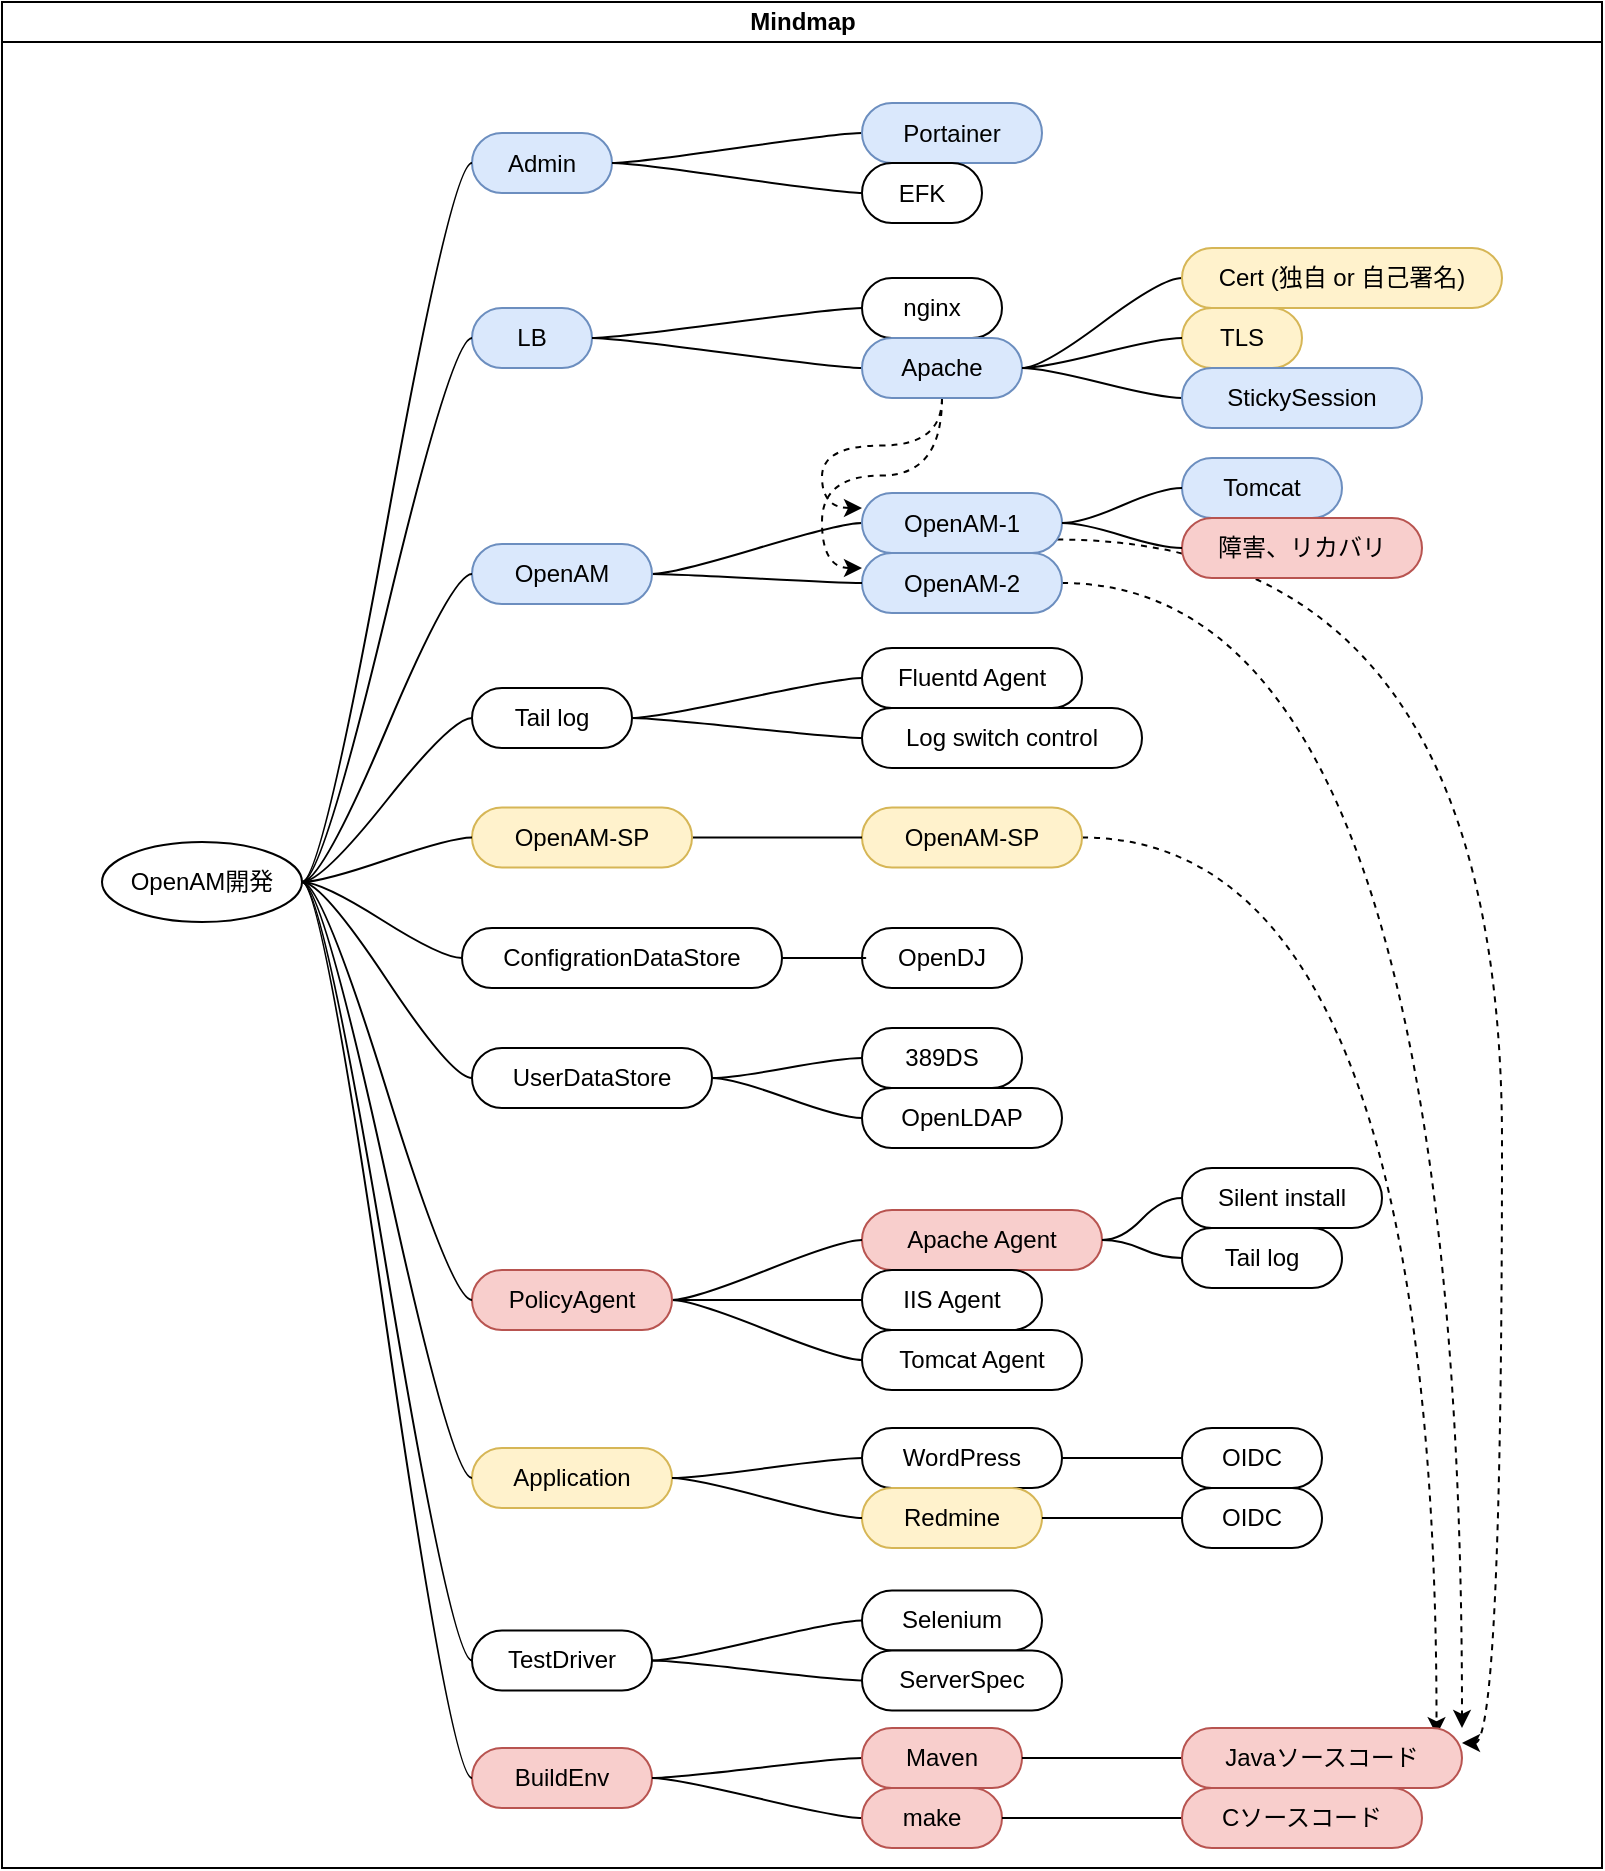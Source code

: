 <mxfile pages="3">
    <diagram id="GeJfKxHU7BJvRRiopMuI" name="1-compose">
        <mxGraphModel dx="983" dy="922" grid="1" gridSize="10" guides="1" tooltips="1" connect="1" arrows="1" fold="1" page="1" pageScale="1" pageWidth="1169" pageHeight="827" math="0" shadow="0">
            <root>
                <mxCell id="0"/>
                <mxCell id="1" parent="0"/>
                <mxCell id="MAluX0tYI-qD0DuKJMZw-1" value="Mindmap" style="swimlane;html=1;startSize=20;horizontal=1;containerType=tree;" parent="1" vertex="1">
                    <mxGeometry x="170" y="17" width="800" height="933" as="geometry"/>
                </mxCell>
                <mxCell id="MAluX0tYI-qD0DuKJMZw-2" value="" style="edgeStyle=entityRelationEdgeStyle;startArrow=none;endArrow=none;segment=10;curved=1;exitX=1;exitY=0.5;exitDx=0;exitDy=0;fontColor=#000000;" parent="MAluX0tYI-qD0DuKJMZw-1" source="MAluX0tYI-qD0DuKJMZw-109" target="MAluX0tYI-qD0DuKJMZw-7" edge="1">
                    <mxGeometry relative="1" as="geometry">
                        <mxPoint x="385" y="283.5" as="sourcePoint"/>
                    </mxGeometry>
                </mxCell>
                <mxCell id="MAluX0tYI-qD0DuKJMZw-6" value="OpenAM開発" style="ellipse;whiteSpace=wrap;html=1;align=center;treeFolding=1;treeMoving=1;newEdgeStyle={&quot;edgeStyle&quot;:&quot;entityRelationEdgeStyle&quot;,&quot;startArrow&quot;:&quot;none&quot;,&quot;endArrow&quot;:&quot;none&quot;,&quot;segment&quot;:10,&quot;curved&quot;:1};" parent="MAluX0tYI-qD0DuKJMZw-1" vertex="1">
                    <mxGeometry x="50" y="420" width="100" height="40" as="geometry"/>
                </mxCell>
                <mxCell id="15" style="edgeStyle=orthogonalEdgeStyle;curved=1;rounded=0;orthogonalLoop=1;jettySize=auto;html=1;exitX=0.976;exitY=-0.224;exitDx=0;exitDy=0;entryX=1;entryY=0.25;entryDx=0;entryDy=0;dashed=1;exitPerimeter=0;" edge="1" parent="MAluX0tYI-qD0DuKJMZw-1" source="MAluX0tYI-qD0DuKJMZw-11" target="12">
                    <mxGeometry relative="1" as="geometry"/>
                </mxCell>
                <mxCell id="MAluX0tYI-qD0DuKJMZw-7" value="OpenAM-1" style="whiteSpace=wrap;html=1;rounded=1;arcSize=50;align=center;verticalAlign=middle;strokeWidth=1;autosize=1;spacing=4;treeFolding=1;treeMoving=1;newEdgeStyle={&quot;edgeStyle&quot;:&quot;entityRelationEdgeStyle&quot;,&quot;startArrow&quot;:&quot;none&quot;,&quot;endArrow&quot;:&quot;none&quot;,&quot;segment&quot;:10,&quot;curved&quot;:1};fillColor=#dae8fc;strokeColor=#6c8ebf;fontColor=#000000;" parent="MAluX0tYI-qD0DuKJMZw-1" vertex="1">
                    <mxGeometry x="430" y="245.5" width="100" height="30" as="geometry"/>
                </mxCell>
                <mxCell id="16" style="edgeStyle=orthogonalEdgeStyle;curved=1;rounded=0;orthogonalLoop=1;jettySize=auto;html=1;exitX=1;exitY=0.5;exitDx=0;exitDy=0;entryX=1;entryY=0;entryDx=0;entryDy=0;dashed=1;" edge="1" parent="MAluX0tYI-qD0DuKJMZw-1" source="MAluX0tYI-qD0DuKJMZw-11" target="12">
                    <mxGeometry relative="1" as="geometry"/>
                </mxCell>
                <mxCell id="MAluX0tYI-qD0DuKJMZw-11" value="OpenAM-2" style="whiteSpace=wrap;html=1;rounded=1;arcSize=50;align=center;verticalAlign=middle;strokeWidth=1;autosize=1;spacing=4;treeFolding=1;treeMoving=1;newEdgeStyle={&quot;edgeStyle&quot;:&quot;entityRelationEdgeStyle&quot;,&quot;startArrow&quot;:&quot;none&quot;,&quot;endArrow&quot;:&quot;none&quot;,&quot;segment&quot;:10,&quot;curved&quot;:1};fillColor=#dae8fc;strokeColor=#6c8ebf;fontColor=#000000;" parent="MAluX0tYI-qD0DuKJMZw-1" vertex="1">
                    <mxGeometry x="430" y="275.5" width="100" height="30" as="geometry"/>
                </mxCell>
                <mxCell id="MAluX0tYI-qD0DuKJMZw-12" value="" style="edgeStyle=entityRelationEdgeStyle;startArrow=none;endArrow=none;segment=10;curved=1;exitX=1;exitY=0.5;exitDx=0;exitDy=0;fontColor=#000000;" parent="MAluX0tYI-qD0DuKJMZw-1" source="MAluX0tYI-qD0DuKJMZw-109" target="MAluX0tYI-qD0DuKJMZw-11" edge="1">
                    <mxGeometry relative="1" as="geometry">
                        <mxPoint x="385" y="283.5" as="sourcePoint"/>
                        <mxPoint x="275" y="325.5" as="targetPoint"/>
                    </mxGeometry>
                </mxCell>
                <mxCell id="MAluX0tYI-qD0DuKJMZw-13" value="389DS" style="whiteSpace=wrap;html=1;rounded=1;arcSize=50;align=center;verticalAlign=middle;strokeWidth=1;autosize=1;spacing=4;treeFolding=1;treeMoving=1;newEdgeStyle={&quot;edgeStyle&quot;:&quot;entityRelationEdgeStyle&quot;,&quot;startArrow&quot;:&quot;none&quot;,&quot;endArrow&quot;:&quot;none&quot;,&quot;segment&quot;:10,&quot;curved&quot;:1};" parent="MAluX0tYI-qD0DuKJMZw-1" vertex="1">
                    <mxGeometry x="430" y="513" width="80" height="30" as="geometry"/>
                </mxCell>
                <mxCell id="MAluX0tYI-qD0DuKJMZw-14" value="" style="edgeStyle=entityRelationEdgeStyle;startArrow=none;endArrow=none;segment=10;curved=1;exitX=1;exitY=0.5;exitDx=0;exitDy=0;fontColor=#000000;" parent="MAluX0tYI-qD0DuKJMZw-1" source="MAluX0tYI-qD0DuKJMZw-115" target="MAluX0tYI-qD0DuKJMZw-13" edge="1">
                    <mxGeometry relative="1" as="geometry">
                        <mxPoint x="175" y="571" as="sourcePoint"/>
                        <mxPoint x="235" y="486" as="targetPoint"/>
                    </mxGeometry>
                </mxCell>
                <mxCell id="MAluX0tYI-qD0DuKJMZw-17" value="Tomcat" style="whiteSpace=wrap;html=1;rounded=1;arcSize=50;align=center;verticalAlign=middle;strokeWidth=1;autosize=1;spacing=4;treeFolding=1;treeMoving=1;newEdgeStyle={&quot;edgeStyle&quot;:&quot;entityRelationEdgeStyle&quot;,&quot;startArrow&quot;:&quot;none&quot;,&quot;endArrow&quot;:&quot;none&quot;,&quot;segment&quot;:10,&quot;curved&quot;:1};fillColor=#dae8fc;strokeColor=#6c8ebf;fontColor=#000000;" parent="MAluX0tYI-qD0DuKJMZw-1" vertex="1">
                    <mxGeometry x="590" y="228" width="80" height="30" as="geometry"/>
                </mxCell>
                <mxCell id="MAluX0tYI-qD0DuKJMZw-18" value="" style="edgeStyle=entityRelationEdgeStyle;startArrow=none;endArrow=none;segment=10;curved=1;fontColor=#000000;" parent="MAluX0tYI-qD0DuKJMZw-1" source="MAluX0tYI-qD0DuKJMZw-7" target="MAluX0tYI-qD0DuKJMZw-17" edge="1">
                    <mxGeometry relative="1" as="geometry">
                        <mxPoint x="375" y="325.5" as="sourcePoint"/>
                        <mxPoint x="425" y="295.5" as="targetPoint"/>
                    </mxGeometry>
                </mxCell>
                <mxCell id="MAluX0tYI-qD0DuKJMZw-19" value="Log switch control" style="whiteSpace=wrap;html=1;rounded=1;arcSize=50;align=center;verticalAlign=middle;strokeWidth=1;autosize=1;spacing=4;treeFolding=1;treeMoving=1;newEdgeStyle={&quot;edgeStyle&quot;:&quot;entityRelationEdgeStyle&quot;,&quot;startArrow&quot;:&quot;none&quot;,&quot;endArrow&quot;:&quot;none&quot;,&quot;segment&quot;:10,&quot;curved&quot;:1};" parent="MAluX0tYI-qD0DuKJMZw-1" vertex="1">
                    <mxGeometry x="430" y="353" width="140" height="30" as="geometry"/>
                </mxCell>
                <mxCell id="MAluX0tYI-qD0DuKJMZw-20" value="" style="edgeStyle=entityRelationEdgeStyle;startArrow=none;endArrow=none;segment=10;curved=1;exitX=1;exitY=0.5;exitDx=0;exitDy=0;fontColor=#000000;" parent="MAluX0tYI-qD0DuKJMZw-1" source="eAi3Z4oJkp1CK_27CIT8-8" target="MAluX0tYI-qD0DuKJMZw-19" edge="1">
                    <mxGeometry relative="1" as="geometry">
                        <mxPoint x="480" y="163" as="sourcePoint"/>
                        <mxPoint x="397.5" y="228" as="targetPoint"/>
                    </mxGeometry>
                </mxCell>
                <mxCell id="MAluX0tYI-qD0DuKJMZw-21" value="障害、リカバリ" style="whiteSpace=wrap;html=1;rounded=1;arcSize=50;align=center;verticalAlign=middle;strokeWidth=1;autosize=1;spacing=4;treeFolding=1;treeMoving=1;newEdgeStyle={&quot;edgeStyle&quot;:&quot;entityRelationEdgeStyle&quot;,&quot;startArrow&quot;:&quot;none&quot;,&quot;endArrow&quot;:&quot;none&quot;,&quot;segment&quot;:10,&quot;curved&quot;:1};fillColor=#f8cecc;strokeColor=#b85450;fontColor=#000000;" parent="MAluX0tYI-qD0DuKJMZw-1" vertex="1">
                    <mxGeometry x="590" y="258" width="120" height="30" as="geometry"/>
                </mxCell>
                <mxCell id="MAluX0tYI-qD0DuKJMZw-22" value="" style="edgeStyle=entityRelationEdgeStyle;startArrow=none;endArrow=none;segment=10;curved=1;fontColor=#000000;" parent="MAluX0tYI-qD0DuKJMZw-1" source="MAluX0tYI-qD0DuKJMZw-7" target="MAluX0tYI-qD0DuKJMZw-21" edge="1">
                    <mxGeometry relative="1" as="geometry">
                        <mxPoint x="375" y="325.5" as="sourcePoint"/>
                        <mxPoint x="425" y="355.5" as="targetPoint"/>
                    </mxGeometry>
                </mxCell>
                <mxCell id="MAluX0tYI-qD0DuKJMZw-31" value="Apache Agent" style="whiteSpace=wrap;html=1;rounded=1;arcSize=50;align=center;verticalAlign=middle;strokeWidth=1;autosize=1;spacing=4;treeFolding=1;treeMoving=1;newEdgeStyle={&quot;edgeStyle&quot;:&quot;entityRelationEdgeStyle&quot;,&quot;startArrow&quot;:&quot;none&quot;,&quot;endArrow&quot;:&quot;none&quot;,&quot;segment&quot;:10,&quot;curved&quot;:1};fillColor=#f8cecc;strokeColor=#b85450;fontColor=#000000;" parent="MAluX0tYI-qD0DuKJMZw-1" vertex="1">
                    <mxGeometry x="430" y="604" width="120" height="30" as="geometry"/>
                </mxCell>
                <mxCell id="MAluX0tYI-qD0DuKJMZw-32" value="" style="edgeStyle=entityRelationEdgeStyle;startArrow=none;endArrow=none;segment=10;curved=1;exitX=1;exitY=0.5;exitDx=0;exitDy=0;fontColor=#000000;" parent="MAluX0tYI-qD0DuKJMZw-1" source="MAluX0tYI-qD0DuKJMZw-119" target="MAluX0tYI-qD0DuKJMZw-31" edge="1">
                    <mxGeometry relative="1" as="geometry">
                        <mxPoint x="175" y="541" as="sourcePoint"/>
                        <mxPoint x="240" y="606" as="targetPoint"/>
                    </mxGeometry>
                </mxCell>
                <mxCell id="MAluX0tYI-qD0DuKJMZw-33" value="IIS Agent" style="whiteSpace=wrap;html=1;rounded=1;arcSize=50;align=center;verticalAlign=middle;strokeWidth=1;autosize=1;spacing=4;treeFolding=1;treeMoving=1;newEdgeStyle={&quot;edgeStyle&quot;:&quot;entityRelationEdgeStyle&quot;,&quot;startArrow&quot;:&quot;none&quot;,&quot;endArrow&quot;:&quot;none&quot;,&quot;segment&quot;:10,&quot;curved&quot;:1};" parent="MAluX0tYI-qD0DuKJMZw-1" vertex="1">
                    <mxGeometry x="430" y="634" width="90" height="30" as="geometry"/>
                </mxCell>
                <mxCell id="MAluX0tYI-qD0DuKJMZw-34" value="" style="edgeStyle=entityRelationEdgeStyle;startArrow=none;endArrow=none;segment=10;curved=1;exitX=1;exitY=0.5;exitDx=0;exitDy=0;fontColor=#000000;" parent="MAluX0tYI-qD0DuKJMZw-1" source="MAluX0tYI-qD0DuKJMZw-119" target="MAluX0tYI-qD0DuKJMZw-33" edge="1">
                    <mxGeometry relative="1" as="geometry">
                        <mxPoint x="175" y="541" as="sourcePoint"/>
                        <mxPoint x="245" y="596" as="targetPoint"/>
                    </mxGeometry>
                </mxCell>
                <mxCell id="MAluX0tYI-qD0DuKJMZw-35" value="Tomcat Agent" style="whiteSpace=wrap;html=1;rounded=1;arcSize=50;align=center;verticalAlign=middle;strokeWidth=1;autosize=1;spacing=4;treeFolding=1;treeMoving=1;newEdgeStyle={&quot;edgeStyle&quot;:&quot;entityRelationEdgeStyle&quot;,&quot;startArrow&quot;:&quot;none&quot;,&quot;endArrow&quot;:&quot;none&quot;,&quot;segment&quot;:10,&quot;curved&quot;:1};" parent="MAluX0tYI-qD0DuKJMZw-1" vertex="1">
                    <mxGeometry x="430" y="664" width="110" height="30" as="geometry"/>
                </mxCell>
                <mxCell id="MAluX0tYI-qD0DuKJMZw-36" value="" style="edgeStyle=entityRelationEdgeStyle;startArrow=none;endArrow=none;segment=10;curved=1;exitX=1;exitY=0.5;exitDx=0;exitDy=0;fontColor=#000000;" parent="MAluX0tYI-qD0DuKJMZw-1" source="MAluX0tYI-qD0DuKJMZw-119" target="MAluX0tYI-qD0DuKJMZw-35" edge="1">
                    <mxGeometry relative="1" as="geometry">
                        <mxPoint x="175" y="541" as="sourcePoint"/>
                        <mxPoint x="240" y="626" as="targetPoint"/>
                    </mxGeometry>
                </mxCell>
                <mxCell id="MAluX0tYI-qD0DuKJMZw-37" value="OpenLDAP" style="whiteSpace=wrap;html=1;rounded=1;arcSize=50;align=center;verticalAlign=middle;strokeWidth=1;autosize=1;spacing=4;treeFolding=1;treeMoving=1;newEdgeStyle={&quot;edgeStyle&quot;:&quot;entityRelationEdgeStyle&quot;,&quot;startArrow&quot;:&quot;none&quot;,&quot;endArrow&quot;:&quot;none&quot;,&quot;segment&quot;:10,&quot;curved&quot;:1};" parent="MAluX0tYI-qD0DuKJMZw-1" vertex="1">
                    <mxGeometry x="430" y="543" width="100" height="30" as="geometry"/>
                </mxCell>
                <mxCell id="MAluX0tYI-qD0DuKJMZw-38" value="" style="edgeStyle=entityRelationEdgeStyle;startArrow=none;endArrow=none;segment=10;curved=1;exitX=1;exitY=0.5;exitDx=0;exitDy=0;fontColor=#000000;" parent="MAluX0tYI-qD0DuKJMZw-1" source="MAluX0tYI-qD0DuKJMZw-115" target="MAluX0tYI-qD0DuKJMZw-37" edge="1">
                    <mxGeometry relative="1" as="geometry">
                        <mxPoint x="175" y="571" as="sourcePoint"/>
                        <mxPoint x="245" y="536" as="targetPoint"/>
                    </mxGeometry>
                </mxCell>
                <mxCell id="MAluX0tYI-qD0DuKJMZw-41" value="LB" style="whiteSpace=wrap;html=1;rounded=1;arcSize=50;align=center;verticalAlign=middle;strokeWidth=1;autosize=1;spacing=4;treeFolding=1;treeMoving=1;newEdgeStyle={&quot;edgeStyle&quot;:&quot;entityRelationEdgeStyle&quot;,&quot;startArrow&quot;:&quot;none&quot;,&quot;endArrow&quot;:&quot;none&quot;,&quot;segment&quot;:10,&quot;curved&quot;:1};fillColor=#dae8fc;strokeColor=#6c8ebf;fontColor=#000000;" parent="MAluX0tYI-qD0DuKJMZw-1" vertex="1">
                    <mxGeometry x="235" y="153" width="60" height="30" as="geometry"/>
                </mxCell>
                <mxCell id="MAluX0tYI-qD0DuKJMZw-42" value="" style="edgeStyle=entityRelationEdgeStyle;startArrow=none;endArrow=none;segment=10;curved=1;fontColor=#000000;" parent="MAluX0tYI-qD0DuKJMZw-1" source="MAluX0tYI-qD0DuKJMZw-6" target="MAluX0tYI-qD0DuKJMZw-41" edge="1">
                    <mxGeometry relative="1" as="geometry">
                        <mxPoint x="150" y="440" as="sourcePoint"/>
                        <mxPoint x="215" y="245" as="targetPoint"/>
                    </mxGeometry>
                </mxCell>
                <mxCell id="MAluX0tYI-qD0DuKJMZw-43" value="Admin" style="whiteSpace=wrap;html=1;rounded=1;arcSize=50;align=center;verticalAlign=middle;strokeWidth=1;autosize=1;spacing=4;treeFolding=1;treeMoving=1;newEdgeStyle={&quot;edgeStyle&quot;:&quot;entityRelationEdgeStyle&quot;,&quot;startArrow&quot;:&quot;none&quot;,&quot;endArrow&quot;:&quot;none&quot;,&quot;segment&quot;:10,&quot;curved&quot;:1};fillColor=#dae8fc;strokeColor=#6c8ebf;fontColor=#000000;" parent="MAluX0tYI-qD0DuKJMZw-1" vertex="1">
                    <mxGeometry x="235" y="65.5" width="70" height="30" as="geometry"/>
                </mxCell>
                <mxCell id="MAluX0tYI-qD0DuKJMZw-44" value="" style="edgeStyle=entityRelationEdgeStyle;startArrow=none;endArrow=none;segment=10;curved=1;fontColor=#000000;" parent="MAluX0tYI-qD0DuKJMZw-1" source="MAluX0tYI-qD0DuKJMZw-6" target="MAluX0tYI-qD0DuKJMZw-43" edge="1">
                    <mxGeometry relative="1" as="geometry">
                        <mxPoint x="150" y="440" as="sourcePoint"/>
                        <mxPoint x="225" y="215" as="targetPoint"/>
                    </mxGeometry>
                </mxCell>
                <mxCell id="17" style="edgeStyle=orthogonalEdgeStyle;curved=1;rounded=0;orthogonalLoop=1;jettySize=auto;html=1;exitX=1;exitY=0.5;exitDx=0;exitDy=0;entryX=0.909;entryY=0.119;entryDx=0;entryDy=0;entryPerimeter=0;dashed=1;" edge="1" parent="MAluX0tYI-qD0DuKJMZw-1" source="MAluX0tYI-qD0DuKJMZw-49" target="12">
                    <mxGeometry relative="1" as="geometry"/>
                </mxCell>
                <mxCell id="MAluX0tYI-qD0DuKJMZw-49" value="OpenAM-SP" style="whiteSpace=wrap;html=1;rounded=1;arcSize=50;align=center;verticalAlign=middle;strokeWidth=1;autosize=1;spacing=4;treeFolding=1;treeMoving=1;newEdgeStyle={&quot;edgeStyle&quot;:&quot;entityRelationEdgeStyle&quot;,&quot;startArrow&quot;:&quot;none&quot;,&quot;endArrow&quot;:&quot;none&quot;,&quot;segment&quot;:10,&quot;curved&quot;:1};fillColor=#fff2cc;strokeColor=#d6b656;fontColor=#000000;" parent="MAluX0tYI-qD0DuKJMZw-1" vertex="1">
                    <mxGeometry x="430" y="402.75" width="110" height="30" as="geometry"/>
                </mxCell>
                <mxCell id="MAluX0tYI-qD0DuKJMZw-50" value="" style="edgeStyle=entityRelationEdgeStyle;startArrow=none;endArrow=none;segment=10;curved=1;exitX=1;exitY=0.5;exitDx=0;exitDy=0;fontColor=#000000;" parent="MAluX0tYI-qD0DuKJMZw-1" source="MAluX0tYI-qD0DuKJMZw-113" target="MAluX0tYI-qD0DuKJMZw-49" edge="1">
                    <mxGeometry relative="1" as="geometry">
                        <mxPoint x="175" y="519.75" as="sourcePoint"/>
                        <mxPoint x="235" y="434.75" as="targetPoint"/>
                    </mxGeometry>
                </mxCell>
                <mxCell id="MAluX0tYI-qD0DuKJMZw-93" value="WordPress" style="whiteSpace=wrap;html=1;rounded=1;arcSize=50;align=center;verticalAlign=middle;strokeWidth=1;autosize=1;spacing=4;treeFolding=1;treeMoving=1;newEdgeStyle={&quot;edgeStyle&quot;:&quot;entityRelationEdgeStyle&quot;,&quot;startArrow&quot;:&quot;none&quot;,&quot;endArrow&quot;:&quot;none&quot;,&quot;segment&quot;:10,&quot;curved&quot;:1};" parent="MAluX0tYI-qD0DuKJMZw-1" vertex="1">
                    <mxGeometry x="430" y="713" width="100" height="30" as="geometry"/>
                </mxCell>
                <mxCell id="MAluX0tYI-qD0DuKJMZw-94" value="" style="edgeStyle=entityRelationEdgeStyle;startArrow=none;endArrow=none;segment=10;curved=1;exitX=1;exitY=0.5;exitDx=0;exitDy=0;fontColor=#000000;" parent="MAluX0tYI-qD0DuKJMZw-1" source="MAluX0tYI-qD0DuKJMZw-121" target="MAluX0tYI-qD0DuKJMZw-93" edge="1">
                    <mxGeometry relative="1" as="geometry">
                        <mxPoint x="175" y="541" as="sourcePoint"/>
                        <mxPoint x="230" y="776" as="targetPoint"/>
                    </mxGeometry>
                </mxCell>
                <mxCell id="MAluX0tYI-qD0DuKJMZw-97" value="" style="edgeStyle=entityRelationEdgeStyle;startArrow=none;endArrow=none;segment=10;curved=1;exitX=1;exitY=0.5;exitDx=0;exitDy=0;fontColor=#000000;" parent="MAluX0tYI-qD0DuKJMZw-1" source="MAluX0tYI-qD0DuKJMZw-43" target="MAluX0tYI-qD0DuKJMZw-98" edge="1">
                    <mxGeometry relative="1" as="geometry">
                        <mxPoint x="355" y="78" as="sourcePoint"/>
                        <mxPoint x="285" y="218" as="targetPoint"/>
                    </mxGeometry>
                </mxCell>
                <mxCell id="MAluX0tYI-qD0DuKJMZw-98" value="Portainer" style="whiteSpace=wrap;html=1;rounded=1;arcSize=50;align=center;verticalAlign=middle;strokeWidth=1;autosize=1;spacing=4;treeFolding=1;treeMoving=1;newEdgeStyle={&quot;edgeStyle&quot;:&quot;entityRelationEdgeStyle&quot;,&quot;startArrow&quot;:&quot;none&quot;,&quot;endArrow&quot;:&quot;none&quot;,&quot;segment&quot;:10,&quot;curved&quot;:1};fillColor=#dae8fc;strokeColor=#6c8ebf;fontColor=#000000;" parent="MAluX0tYI-qD0DuKJMZw-1" vertex="1">
                    <mxGeometry x="430" y="50.5" width="90" height="30" as="geometry"/>
                </mxCell>
                <mxCell id="MAluX0tYI-qD0DuKJMZw-101" value="" style="edgeStyle=entityRelationEdgeStyle;startArrow=none;endArrow=none;segment=10;curved=1;exitX=1;exitY=0.5;exitDx=0;exitDy=0;fontColor=#000000;" parent="MAluX0tYI-qD0DuKJMZw-1" source="MAluX0tYI-qD0DuKJMZw-43" target="MAluX0tYI-qD0DuKJMZw-102" edge="1">
                    <mxGeometry relative="1" as="geometry">
                        <mxPoint x="355" y="78" as="sourcePoint"/>
                        <mxPoint x="285" y="218" as="targetPoint"/>
                    </mxGeometry>
                </mxCell>
                <mxCell id="MAluX0tYI-qD0DuKJMZw-102" value="EFK" style="whiteSpace=wrap;html=1;rounded=1;arcSize=50;align=center;verticalAlign=middle;strokeWidth=1;autosize=1;spacing=4;treeFolding=1;treeMoving=1;newEdgeStyle={&quot;edgeStyle&quot;:&quot;entityRelationEdgeStyle&quot;,&quot;startArrow&quot;:&quot;none&quot;,&quot;endArrow&quot;:&quot;none&quot;,&quot;segment&quot;:10,&quot;curved&quot;:1};" parent="MAluX0tYI-qD0DuKJMZw-1" vertex="1">
                    <mxGeometry x="430" y="80.5" width="60" height="30" as="geometry"/>
                </mxCell>
                <mxCell id="MAluX0tYI-qD0DuKJMZw-105" value="" style="edgeStyle=entityRelationEdgeStyle;startArrow=none;endArrow=none;segment=10;curved=1;fontColor=#000000;" parent="MAluX0tYI-qD0DuKJMZw-1" source="MAluX0tYI-qD0DuKJMZw-41" target="MAluX0tYI-qD0DuKJMZw-106" edge="1">
                    <mxGeometry relative="1" as="geometry">
                        <mxPoint x="355" y="473" as="sourcePoint"/>
                        <mxPoint x="250" y="248" as="targetPoint"/>
                    </mxGeometry>
                </mxCell>
                <mxCell id="MAluX0tYI-qD0DuKJMZw-106" value="nginx" style="whiteSpace=wrap;html=1;rounded=1;arcSize=50;align=center;verticalAlign=middle;strokeWidth=1;autosize=1;spacing=4;treeFolding=1;treeMoving=1;newEdgeStyle={&quot;edgeStyle&quot;:&quot;entityRelationEdgeStyle&quot;,&quot;startArrow&quot;:&quot;none&quot;,&quot;endArrow&quot;:&quot;none&quot;,&quot;segment&quot;:10,&quot;curved&quot;:1};" parent="MAluX0tYI-qD0DuKJMZw-1" vertex="1">
                    <mxGeometry x="430" y="138" width="70" height="30" as="geometry"/>
                </mxCell>
                <mxCell id="MAluX0tYI-qD0DuKJMZw-107" value="" style="edgeStyle=entityRelationEdgeStyle;startArrow=none;endArrow=none;segment=10;curved=1;fontColor=#000000;" parent="MAluX0tYI-qD0DuKJMZw-1" source="MAluX0tYI-qD0DuKJMZw-41" target="MAluX0tYI-qD0DuKJMZw-108" edge="1">
                    <mxGeometry relative="1" as="geometry">
                        <mxPoint x="500" y="238" as="sourcePoint"/>
                        <mxPoint x="250" y="248" as="targetPoint"/>
                    </mxGeometry>
                </mxCell>
                <mxCell id="3" style="edgeStyle=orthogonalEdgeStyle;curved=1;rounded=0;orthogonalLoop=1;jettySize=auto;html=1;entryX=0;entryY=0.25;entryDx=0;entryDy=0;dashed=1;" edge="1" parent="MAluX0tYI-qD0DuKJMZw-1" source="MAluX0tYI-qD0DuKJMZw-108" target="MAluX0tYI-qD0DuKJMZw-7">
                    <mxGeometry relative="1" as="geometry"/>
                </mxCell>
                <mxCell id="4" style="edgeStyle=orthogonalEdgeStyle;curved=1;rounded=0;orthogonalLoop=1;jettySize=auto;html=1;entryX=0;entryY=0.25;entryDx=0;entryDy=0;dashed=1;" edge="1" parent="MAluX0tYI-qD0DuKJMZw-1" source="MAluX0tYI-qD0DuKJMZw-108" target="MAluX0tYI-qD0DuKJMZw-11">
                    <mxGeometry relative="1" as="geometry"/>
                </mxCell>
                <mxCell id="MAluX0tYI-qD0DuKJMZw-108" value="Apache" style="whiteSpace=wrap;html=1;rounded=1;arcSize=50;align=center;verticalAlign=middle;strokeWidth=1;autosize=1;spacing=4;treeFolding=1;treeMoving=1;newEdgeStyle={&quot;edgeStyle&quot;:&quot;entityRelationEdgeStyle&quot;,&quot;startArrow&quot;:&quot;none&quot;,&quot;endArrow&quot;:&quot;none&quot;,&quot;segment&quot;:10,&quot;curved&quot;:1};fillColor=#dae8fc;strokeColor=#6c8ebf;fontColor=#000000;" parent="MAluX0tYI-qD0DuKJMZw-1" vertex="1">
                    <mxGeometry x="430" y="168" width="80" height="30" as="geometry"/>
                </mxCell>
                <mxCell id="MAluX0tYI-qD0DuKJMZw-109" value="OpenAM" style="whiteSpace=wrap;html=1;rounded=1;arcSize=50;align=center;verticalAlign=middle;strokeWidth=1;autosize=1;spacing=4;treeFolding=1;treeMoving=1;newEdgeStyle={&quot;edgeStyle&quot;:&quot;entityRelationEdgeStyle&quot;,&quot;startArrow&quot;:&quot;none&quot;,&quot;endArrow&quot;:&quot;none&quot;,&quot;segment&quot;:10,&quot;curved&quot;:1};fillColor=#dae8fc;strokeColor=#6c8ebf;fontColor=#000000;" parent="MAluX0tYI-qD0DuKJMZw-1" vertex="1">
                    <mxGeometry x="235" y="271" width="90" height="30" as="geometry"/>
                </mxCell>
                <mxCell id="MAluX0tYI-qD0DuKJMZw-110" value="" style="edgeStyle=entityRelationEdgeStyle;startArrow=none;endArrow=none;segment=10;curved=1;fontColor=#000000;" parent="MAluX0tYI-qD0DuKJMZw-1" source="MAluX0tYI-qD0DuKJMZw-6" target="MAluX0tYI-qD0DuKJMZw-109" edge="1">
                    <mxGeometry relative="1" as="geometry">
                        <mxPoint x="150" y="440" as="sourcePoint"/>
                        <mxPoint x="225" y="165" as="targetPoint"/>
                    </mxGeometry>
                </mxCell>
                <mxCell id="MAluX0tYI-qD0DuKJMZw-113" value="OpenAM-SP" style="whiteSpace=wrap;html=1;rounded=1;arcSize=50;align=center;verticalAlign=middle;strokeWidth=1;autosize=1;spacing=4;treeFolding=1;treeMoving=1;newEdgeStyle={&quot;edgeStyle&quot;:&quot;entityRelationEdgeStyle&quot;,&quot;startArrow&quot;:&quot;none&quot;,&quot;endArrow&quot;:&quot;none&quot;,&quot;segment&quot;:10,&quot;curved&quot;:1};fillColor=#fff2cc;strokeColor=#d6b656;fontColor=#000000;" parent="MAluX0tYI-qD0DuKJMZw-1" vertex="1">
                    <mxGeometry x="235" y="402.75" width="110" height="30" as="geometry"/>
                </mxCell>
                <mxCell id="MAluX0tYI-qD0DuKJMZw-114" value="" style="edgeStyle=entityRelationEdgeStyle;startArrow=none;endArrow=none;segment=10;curved=1;fontColor=#000000;" parent="MAluX0tYI-qD0DuKJMZw-1" source="MAluX0tYI-qD0DuKJMZw-6" target="MAluX0tYI-qD0DuKJMZw-113" edge="1">
                    <mxGeometry relative="1" as="geometry">
                        <mxPoint x="150" y="440" as="sourcePoint"/>
                        <mxPoint x="220" y="268" as="targetPoint"/>
                    </mxGeometry>
                </mxCell>
                <mxCell id="MAluX0tYI-qD0DuKJMZw-115" value="UserDataStore" style="whiteSpace=wrap;html=1;rounded=1;arcSize=50;align=center;verticalAlign=middle;strokeWidth=1;autosize=1;spacing=4;treeFolding=1;treeMoving=1;newEdgeStyle={&quot;edgeStyle&quot;:&quot;entityRelationEdgeStyle&quot;,&quot;startArrow&quot;:&quot;none&quot;,&quot;endArrow&quot;:&quot;none&quot;,&quot;segment&quot;:10,&quot;curved&quot;:1};" parent="MAluX0tYI-qD0DuKJMZw-1" vertex="1">
                    <mxGeometry x="235" y="523" width="120" height="30" as="geometry"/>
                </mxCell>
                <mxCell id="MAluX0tYI-qD0DuKJMZw-116" value="" style="edgeStyle=entityRelationEdgeStyle;startArrow=none;endArrow=none;segment=10;curved=1;fontColor=#000000;" parent="MAluX0tYI-qD0DuKJMZw-1" source="MAluX0tYI-qD0DuKJMZw-6" target="MAluX0tYI-qD0DuKJMZw-115" edge="1">
                    <mxGeometry relative="1" as="geometry">
                        <mxPoint x="150" y="440" as="sourcePoint"/>
                        <mxPoint x="215" y="338" as="targetPoint"/>
                    </mxGeometry>
                </mxCell>
                <mxCell id="MAluX0tYI-qD0DuKJMZw-119" value="PolicyAgent" style="whiteSpace=wrap;html=1;rounded=1;arcSize=50;align=center;verticalAlign=middle;strokeWidth=1;autosize=1;spacing=4;treeFolding=1;treeMoving=1;newEdgeStyle={&quot;edgeStyle&quot;:&quot;entityRelationEdgeStyle&quot;,&quot;startArrow&quot;:&quot;none&quot;,&quot;endArrow&quot;:&quot;none&quot;,&quot;segment&quot;:10,&quot;curved&quot;:1};fillColor=#f8cecc;strokeColor=#b85450;fontColor=#000000;" parent="MAluX0tYI-qD0DuKJMZw-1" vertex="1">
                    <mxGeometry x="235" y="634" width="100" height="30" as="geometry"/>
                </mxCell>
                <mxCell id="MAluX0tYI-qD0DuKJMZw-120" value="" style="edgeStyle=entityRelationEdgeStyle;startArrow=none;endArrow=none;segment=10;curved=1;fontColor=#000000;" parent="MAluX0tYI-qD0DuKJMZw-1" source="MAluX0tYI-qD0DuKJMZw-6" target="MAluX0tYI-qD0DuKJMZw-119" edge="1">
                    <mxGeometry relative="1" as="geometry">
                        <mxPoint x="150" y="440" as="sourcePoint"/>
                        <mxPoint x="205" y="427" as="targetPoint"/>
                    </mxGeometry>
                </mxCell>
                <mxCell id="MAluX0tYI-qD0DuKJMZw-121" value="Application" style="whiteSpace=wrap;html=1;rounded=1;arcSize=50;align=center;verticalAlign=middle;strokeWidth=1;autosize=1;spacing=4;treeFolding=1;treeMoving=1;newEdgeStyle={&quot;edgeStyle&quot;:&quot;entityRelationEdgeStyle&quot;,&quot;startArrow&quot;:&quot;none&quot;,&quot;endArrow&quot;:&quot;none&quot;,&quot;segment&quot;:10,&quot;curved&quot;:1};fillColor=#fff2cc;strokeColor=#d6b656;fontColor=#000000;" parent="MAluX0tYI-qD0DuKJMZw-1" vertex="1">
                    <mxGeometry x="235" y="723" width="100" height="30" as="geometry"/>
                </mxCell>
                <mxCell id="MAluX0tYI-qD0DuKJMZw-122" value="" style="edgeStyle=entityRelationEdgeStyle;startArrow=none;endArrow=none;segment=10;curved=1;fontColor=#000000;" parent="MAluX0tYI-qD0DuKJMZw-1" source="MAluX0tYI-qD0DuKJMZw-6" target="MAluX0tYI-qD0DuKJMZw-121" edge="1">
                    <mxGeometry relative="1" as="geometry">
                        <mxPoint x="150" y="440" as="sourcePoint"/>
                        <mxPoint x="215" y="538" as="targetPoint"/>
                    </mxGeometry>
                </mxCell>
                <mxCell id="MAluX0tYI-qD0DuKJMZw-123" value="TestDriver" style="whiteSpace=wrap;html=1;rounded=1;arcSize=50;align=center;verticalAlign=middle;strokeWidth=1;autosize=1;spacing=4;treeFolding=1;treeMoving=1;newEdgeStyle={&quot;edgeStyle&quot;:&quot;entityRelationEdgeStyle&quot;,&quot;startArrow&quot;:&quot;none&quot;,&quot;endArrow&quot;:&quot;none&quot;,&quot;segment&quot;:10,&quot;curved&quot;:1};" parent="MAluX0tYI-qD0DuKJMZw-1" vertex="1">
                    <mxGeometry x="235" y="814.25" width="90" height="30" as="geometry"/>
                </mxCell>
                <mxCell id="MAluX0tYI-qD0DuKJMZw-124" value="" style="edgeStyle=entityRelationEdgeStyle;startArrow=none;endArrow=none;segment=10;curved=1;fontColor=#000000;" parent="MAluX0tYI-qD0DuKJMZw-1" source="MAluX0tYI-qD0DuKJMZw-6" target="MAluX0tYI-qD0DuKJMZw-123" edge="1">
                    <mxGeometry relative="1" as="geometry">
                        <mxPoint x="150" y="440" as="sourcePoint"/>
                        <mxPoint x="235" y="707.75" as="targetPoint"/>
                    </mxGeometry>
                </mxCell>
                <mxCell id="MAluX0tYI-qD0DuKJMZw-125" value="" style="edgeStyle=entityRelationEdgeStyle;startArrow=none;endArrow=none;segment=10;curved=1;fontColor=#000000;" parent="MAluX0tYI-qD0DuKJMZw-1" source="MAluX0tYI-qD0DuKJMZw-123" target="MAluX0tYI-qD0DuKJMZw-126" edge="1">
                    <mxGeometry relative="1" as="geometry">
                        <mxPoint x="320" y="498.25" as="sourcePoint"/>
                        <mxPoint x="235" y="749" as="targetPoint"/>
                    </mxGeometry>
                </mxCell>
                <mxCell id="MAluX0tYI-qD0DuKJMZw-126" value="Selenium" style="whiteSpace=wrap;html=1;rounded=1;arcSize=50;align=center;verticalAlign=middle;strokeWidth=1;autosize=1;spacing=4;treeFolding=1;treeMoving=1;newEdgeStyle={&quot;edgeStyle&quot;:&quot;entityRelationEdgeStyle&quot;,&quot;startArrow&quot;:&quot;none&quot;,&quot;endArrow&quot;:&quot;none&quot;,&quot;segment&quot;:10,&quot;curved&quot;:1};" parent="MAluX0tYI-qD0DuKJMZw-1" vertex="1">
                    <mxGeometry x="430" y="794.25" width="90" height="30" as="geometry"/>
                </mxCell>
                <mxCell id="MAluX0tYI-qD0DuKJMZw-127" value="ServerSpec" style="whiteSpace=wrap;html=1;rounded=1;arcSize=50;align=center;verticalAlign=middle;strokeWidth=1;autosize=1;spacing=4;treeFolding=1;treeMoving=1;newEdgeStyle={&quot;edgeStyle&quot;:&quot;entityRelationEdgeStyle&quot;,&quot;startArrow&quot;:&quot;none&quot;,&quot;endArrow&quot;:&quot;none&quot;,&quot;segment&quot;:10,&quot;curved&quot;:1};" parent="MAluX0tYI-qD0DuKJMZw-1" vertex="1">
                    <mxGeometry x="430" y="824.25" width="100" height="30" as="geometry"/>
                </mxCell>
                <mxCell id="MAluX0tYI-qD0DuKJMZw-128" value="" style="edgeStyle=entityRelationEdgeStyle;startArrow=none;endArrow=none;segment=10;curved=1;fontColor=#000000;" parent="MAluX0tYI-qD0DuKJMZw-1" source="MAluX0tYI-qD0DuKJMZw-123" target="MAluX0tYI-qD0DuKJMZw-127" edge="1">
                    <mxGeometry relative="1" as="geometry">
                        <mxPoint x="325" y="809.25" as="sourcePoint"/>
                        <mxPoint x="405" y="809.25" as="targetPoint"/>
                    </mxGeometry>
                </mxCell>
                <mxCell id="eAi3Z4oJkp1CK_27CIT8-4" value="ConfigrationDataStore" style="whiteSpace=wrap;html=1;rounded=1;arcSize=50;align=center;verticalAlign=middle;strokeWidth=1;autosize=1;spacing=4;treeFolding=1;treeMoving=1;newEdgeStyle={&quot;edgeStyle&quot;:&quot;entityRelationEdgeStyle&quot;,&quot;startArrow&quot;:&quot;none&quot;,&quot;endArrow&quot;:&quot;none&quot;,&quot;segment&quot;:10,&quot;curved&quot;:1};" parent="MAluX0tYI-qD0DuKJMZw-1" vertex="1">
                    <mxGeometry x="230" y="463" width="160" height="30" as="geometry"/>
                </mxCell>
                <mxCell id="eAi3Z4oJkp1CK_27CIT8-5" value="" style="edgeStyle=entityRelationEdgeStyle;startArrow=none;endArrow=none;segment=10;curved=1;fontColor=#000000;" parent="MAluX0tYI-qD0DuKJMZw-1" source="MAluX0tYI-qD0DuKJMZw-6" target="eAi3Z4oJkp1CK_27CIT8-4" edge="1">
                    <mxGeometry relative="1" as="geometry">
                        <mxPoint x="150" y="440" as="sourcePoint"/>
                        <mxPoint x="240" y="397.75" as="targetPoint"/>
                    </mxGeometry>
                </mxCell>
                <mxCell id="eAi3Z4oJkp1CK_27CIT8-6" value="OpenDJ" style="whiteSpace=wrap;html=1;rounded=1;arcSize=50;align=center;verticalAlign=middle;strokeWidth=1;autosize=1;spacing=4;treeFolding=1;treeMoving=1;newEdgeStyle={&quot;edgeStyle&quot;:&quot;entityRelationEdgeStyle&quot;,&quot;startArrow&quot;:&quot;none&quot;,&quot;endArrow&quot;:&quot;none&quot;,&quot;segment&quot;:10,&quot;curved&quot;:1};" parent="MAluX0tYI-qD0DuKJMZw-1" vertex="1">
                    <mxGeometry x="430" y="463" width="80" height="30" as="geometry"/>
                </mxCell>
                <mxCell id="eAi3Z4oJkp1CK_27CIT8-7" value="" style="edgeStyle=entityRelationEdgeStyle;startArrow=none;endArrow=none;segment=10;curved=1;exitX=1;exitY=0.5;exitDx=0;exitDy=0;fontColor=#000000;entryX=1;entryY=0.5;entryDx=0;entryDy=0;" parent="MAluX0tYI-qD0DuKJMZw-1" target="eAi3Z4oJkp1CK_27CIT8-4" edge="1">
                    <mxGeometry relative="1" as="geometry">
                        <mxPoint x="430" y="478" as="sourcePoint"/>
                        <mxPoint x="447.5" y="518" as="targetPoint"/>
                    </mxGeometry>
                </mxCell>
                <mxCell id="eAi3Z4oJkp1CK_27CIT8-8" value="Tail log" style="whiteSpace=wrap;html=1;rounded=1;arcSize=50;align=center;verticalAlign=middle;strokeWidth=1;autosize=1;spacing=4;treeFolding=1;treeMoving=1;newEdgeStyle={&quot;edgeStyle&quot;:&quot;entityRelationEdgeStyle&quot;,&quot;startArrow&quot;:&quot;none&quot;,&quot;endArrow&quot;:&quot;none&quot;,&quot;segment&quot;:10,&quot;curved&quot;:1};" parent="MAluX0tYI-qD0DuKJMZw-1" vertex="1">
                    <mxGeometry x="235" y="343" width="80" height="30" as="geometry"/>
                </mxCell>
                <mxCell id="eAi3Z4oJkp1CK_27CIT8-9" value="" style="edgeStyle=entityRelationEdgeStyle;startArrow=none;endArrow=none;segment=10;curved=1;exitX=1;exitY=0.5;exitDx=0;exitDy=0;fontColor=#000000;" parent="MAluX0tYI-qD0DuKJMZw-1" source="MAluX0tYI-qD0DuKJMZw-6" target="eAi3Z4oJkp1CK_27CIT8-8" edge="1">
                    <mxGeometry relative="1" as="geometry">
                        <mxPoint x="320" y="90.5" as="sourcePoint"/>
                        <mxPoint x="410" y="118" as="targetPoint"/>
                    </mxGeometry>
                </mxCell>
                <mxCell id="eAi3Z4oJkp1CK_27CIT8-10" value="Redmine" style="whiteSpace=wrap;html=1;rounded=1;arcSize=50;align=center;verticalAlign=middle;strokeWidth=1;autosize=1;spacing=4;treeFolding=1;treeMoving=1;newEdgeStyle={&quot;edgeStyle&quot;:&quot;entityRelationEdgeStyle&quot;,&quot;startArrow&quot;:&quot;none&quot;,&quot;endArrow&quot;:&quot;none&quot;,&quot;segment&quot;:10,&quot;curved&quot;:1};fillColor=#fff2cc;strokeColor=#d6b656;fontColor=#000000;" parent="MAluX0tYI-qD0DuKJMZw-1" vertex="1">
                    <mxGeometry x="430" y="743" width="90" height="30" as="geometry"/>
                </mxCell>
                <mxCell id="eAi3Z4oJkp1CK_27CIT8-11" value="" style="edgeStyle=entityRelationEdgeStyle;startArrow=none;endArrow=none;segment=10;curved=1;exitX=1;exitY=0.5;exitDx=0;exitDy=0;fontColor=#000000;" parent="MAluX0tYI-qD0DuKJMZw-1" source="MAluX0tYI-qD0DuKJMZw-121" target="eAi3Z4oJkp1CK_27CIT8-10" edge="1">
                    <mxGeometry relative="1" as="geometry">
                        <mxPoint x="350" y="749" as="sourcePoint"/>
                        <mxPoint x="402.5" y="728" as="targetPoint"/>
                    </mxGeometry>
                </mxCell>
                <mxCell id="d1C2ps7KJyBWKf2zDEV1-1" value="TLS" style="whiteSpace=wrap;html=1;rounded=1;arcSize=50;align=center;verticalAlign=middle;strokeWidth=1;autosize=1;spacing=4;treeFolding=1;treeMoving=1;newEdgeStyle={&quot;edgeStyle&quot;:&quot;entityRelationEdgeStyle&quot;,&quot;startArrow&quot;:&quot;none&quot;,&quot;endArrow&quot;:&quot;none&quot;,&quot;segment&quot;:10,&quot;curved&quot;:1};fillColor=#fff2cc;strokeColor=#d6b656;fontColor=#000000;" parent="MAluX0tYI-qD0DuKJMZw-1" vertex="1">
                    <mxGeometry x="590" y="153" width="60" height="30" as="geometry"/>
                </mxCell>
                <mxCell id="d1C2ps7KJyBWKf2zDEV1-2" value="" style="edgeStyle=entityRelationEdgeStyle;startArrow=none;endArrow=none;segment=10;curved=1;exitX=1;exitY=0.5;exitDx=0;exitDy=0;fontColor=#000000;" parent="MAluX0tYI-qD0DuKJMZw-1" source="MAluX0tYI-qD0DuKJMZw-108" target="d1C2ps7KJyBWKf2zDEV1-1" edge="1">
                    <mxGeometry relative="1" as="geometry">
                        <mxPoint x="507.5" y="260.5" as="sourcePoint"/>
                        <mxPoint x="580" y="228" as="targetPoint"/>
                    </mxGeometry>
                </mxCell>
                <mxCell id="pds7coUI5VrJy275e-Mt-1" value="" style="edgeStyle=entityRelationEdgeStyle;startArrow=none;endArrow=none;segment=10;curved=1;exitX=1;exitY=0.5;exitDx=0;exitDy=0;fontColor=#000000;" parent="MAluX0tYI-qD0DuKJMZw-1" source="MAluX0tYI-qD0DuKJMZw-93" target="pds7coUI5VrJy275e-Mt-2" edge="1">
                    <mxGeometry relative="1" as="geometry">
                        <mxPoint x="520" y="766" as="sourcePoint"/>
                        <mxPoint x="230" y="776" as="targetPoint"/>
                    </mxGeometry>
                </mxCell>
                <mxCell id="pds7coUI5VrJy275e-Mt-2" value="OIDC" style="whiteSpace=wrap;html=1;rounded=1;arcSize=50;align=center;verticalAlign=middle;strokeWidth=1;autosize=1;spacing=4;treeFolding=1;treeMoving=1;newEdgeStyle={&quot;edgeStyle&quot;:&quot;entityRelationEdgeStyle&quot;,&quot;startArrow&quot;:&quot;none&quot;,&quot;endArrow&quot;:&quot;none&quot;,&quot;segment&quot;:10,&quot;curved&quot;:1};" parent="MAluX0tYI-qD0DuKJMZw-1" vertex="1">
                    <mxGeometry x="590" y="713" width="70" height="30" as="geometry"/>
                </mxCell>
                <mxCell id="pds7coUI5VrJy275e-Mt-3" value="" style="edgeStyle=entityRelationEdgeStyle;startArrow=none;endArrow=none;segment=10;curved=1;exitX=1;exitY=0.5;exitDx=0;exitDy=0;fontColor=#000000;" parent="MAluX0tYI-qD0DuKJMZw-1" source="eAi3Z4oJkp1CK_27CIT8-10" target="pds7coUI5VrJy275e-Mt-4" edge="1">
                    <mxGeometry relative="1" as="geometry">
                        <mxPoint x="520" y="766" as="sourcePoint"/>
                        <mxPoint x="402.5" y="728" as="targetPoint"/>
                    </mxGeometry>
                </mxCell>
                <mxCell id="pds7coUI5VrJy275e-Mt-4" value="OIDC" style="whiteSpace=wrap;html=1;rounded=1;arcSize=50;align=center;verticalAlign=middle;strokeWidth=1;autosize=1;spacing=4;treeFolding=1;treeMoving=1;newEdgeStyle={&quot;edgeStyle&quot;:&quot;entityRelationEdgeStyle&quot;,&quot;startArrow&quot;:&quot;none&quot;,&quot;endArrow&quot;:&quot;none&quot;,&quot;segment&quot;:10,&quot;curved&quot;:1};" parent="MAluX0tYI-qD0DuKJMZw-1" vertex="1">
                    <mxGeometry x="590" y="743" width="70" height="30" as="geometry"/>
                </mxCell>
                <mxCell id="DKAfLfjuJZGdkFnb9aYq-1" value="" style="edgeStyle=entityRelationEdgeStyle;startArrow=none;endArrow=none;segment=10;curved=1;exitX=1;exitY=0.5;exitDx=0;exitDy=0;fontColor=#000000;" parent="MAluX0tYI-qD0DuKJMZw-1" source="MAluX0tYI-qD0DuKJMZw-108" target="DKAfLfjuJZGdkFnb9aYq-2" edge="1">
                    <mxGeometry relative="1" as="geometry">
                        <mxPoint x="655" y="215" as="sourcePoint"/>
                        <mxPoint x="580" y="228" as="targetPoint"/>
                    </mxGeometry>
                </mxCell>
                <mxCell id="DKAfLfjuJZGdkFnb9aYq-2" value="StickySession" style="whiteSpace=wrap;html=1;rounded=1;arcSize=50;align=center;verticalAlign=middle;strokeWidth=1;autosize=1;spacing=4;treeFolding=1;treeMoving=1;newEdgeStyle={&quot;edgeStyle&quot;:&quot;entityRelationEdgeStyle&quot;,&quot;startArrow&quot;:&quot;none&quot;,&quot;endArrow&quot;:&quot;none&quot;,&quot;segment&quot;:10,&quot;curved&quot;:1};fillColor=#dae8fc;strokeColor=#6c8ebf;fontColor=#000000;" parent="MAluX0tYI-qD0DuKJMZw-1" vertex="1">
                    <mxGeometry x="590" y="183" width="120" height="30" as="geometry"/>
                </mxCell>
                <mxCell id="fbypiHUkDOpmYTXV1of_-3" value="" style="edgeStyle=entityRelationEdgeStyle;startArrow=none;endArrow=none;segment=10;curved=1;exitX=1;exitY=0.5;exitDx=0;exitDy=0;fontColor=#000000;" parent="MAluX0tYI-qD0DuKJMZw-1" source="eAi3Z4oJkp1CK_27CIT8-8" target="fbypiHUkDOpmYTXV1of_-4" edge="1">
                    <mxGeometry relative="1" as="geometry">
                        <mxPoint x="485" y="365" as="sourcePoint"/>
                        <mxPoint x="397.5" y="228" as="targetPoint"/>
                    </mxGeometry>
                </mxCell>
                <mxCell id="fbypiHUkDOpmYTXV1of_-4" value="Fluentd Agent" style="whiteSpace=wrap;html=1;rounded=1;arcSize=50;align=center;verticalAlign=middle;strokeWidth=1;autosize=1;spacing=4;treeFolding=1;treeMoving=1;newEdgeStyle={&quot;edgeStyle&quot;:&quot;entityRelationEdgeStyle&quot;,&quot;startArrow&quot;:&quot;none&quot;,&quot;endArrow&quot;:&quot;none&quot;,&quot;segment&quot;:10,&quot;curved&quot;:1};" parent="MAluX0tYI-qD0DuKJMZw-1" vertex="1">
                    <mxGeometry x="430" y="323" width="110" height="30" as="geometry"/>
                </mxCell>
                <mxCell id="fbypiHUkDOpmYTXV1of_-6" value="" style="edgeStyle=entityRelationEdgeStyle;startArrow=none;endArrow=none;segment=10;curved=1;exitX=1;exitY=0.5;exitDx=0;exitDy=0;fontColor=#000000;" parent="MAluX0tYI-qD0DuKJMZw-1" source="MAluX0tYI-qD0DuKJMZw-31" target="fbypiHUkDOpmYTXV1of_-7" edge="1">
                    <mxGeometry relative="1" as="geometry">
                        <mxPoint x="510" y="656" as="sourcePoint"/>
                        <mxPoint x="240" y="606" as="targetPoint"/>
                    </mxGeometry>
                </mxCell>
                <mxCell id="fbypiHUkDOpmYTXV1of_-7" value="Silent install" style="whiteSpace=wrap;html=1;rounded=1;arcSize=50;align=center;verticalAlign=middle;strokeWidth=1;autosize=1;spacing=4;treeFolding=1;treeMoving=1;newEdgeStyle={&quot;edgeStyle&quot;:&quot;entityRelationEdgeStyle&quot;,&quot;startArrow&quot;:&quot;none&quot;,&quot;endArrow&quot;:&quot;none&quot;,&quot;segment&quot;:10,&quot;curved&quot;:1};" parent="MAluX0tYI-qD0DuKJMZw-1" vertex="1">
                    <mxGeometry x="590" y="583" width="100" height="30" as="geometry"/>
                </mxCell>
                <mxCell id="fbypiHUkDOpmYTXV1of_-8" value="" style="edgeStyle=entityRelationEdgeStyle;startArrow=none;endArrow=none;segment=10;curved=1;exitX=1;exitY=0.5;exitDx=0;exitDy=0;fontColor=#000000;" parent="MAluX0tYI-qD0DuKJMZw-1" source="MAluX0tYI-qD0DuKJMZw-31" target="fbypiHUkDOpmYTXV1of_-9" edge="1">
                    <mxGeometry relative="1" as="geometry">
                        <mxPoint x="680" y="636" as="sourcePoint"/>
                        <mxPoint x="240" y="606" as="targetPoint"/>
                    </mxGeometry>
                </mxCell>
                <mxCell id="fbypiHUkDOpmYTXV1of_-9" value="Tail log" style="whiteSpace=wrap;html=1;rounded=1;arcSize=50;align=center;verticalAlign=middle;strokeWidth=1;autosize=1;spacing=4;treeFolding=1;treeMoving=1;newEdgeStyle={&quot;edgeStyle&quot;:&quot;entityRelationEdgeStyle&quot;,&quot;startArrow&quot;:&quot;none&quot;,&quot;endArrow&quot;:&quot;none&quot;,&quot;segment&quot;:10,&quot;curved&quot;:1};" parent="MAluX0tYI-qD0DuKJMZw-1" vertex="1">
                    <mxGeometry x="590" y="613" width="80" height="30" as="geometry"/>
                </mxCell>
                <mxCell id="fbypiHUkDOpmYTXV1of_-10" value="" style="edgeStyle=entityRelationEdgeStyle;startArrow=none;endArrow=none;segment=10;curved=1;exitX=1;exitY=0.5;exitDx=0;exitDy=0;fontColor=#000000;" parent="MAluX0tYI-qD0DuKJMZw-1" source="MAluX0tYI-qD0DuKJMZw-108" target="fbypiHUkDOpmYTXV1of_-11" edge="1">
                    <mxGeometry relative="1" as="geometry">
                        <mxPoint x="655" y="215" as="sourcePoint"/>
                        <mxPoint x="580" y="228" as="targetPoint"/>
                    </mxGeometry>
                </mxCell>
                <mxCell id="fbypiHUkDOpmYTXV1of_-11" value="Cert (独自 or 自己署名)" style="whiteSpace=wrap;html=1;rounded=1;arcSize=50;align=center;verticalAlign=middle;strokeWidth=1;autosize=1;spacing=4;treeFolding=1;treeMoving=1;newEdgeStyle={&quot;edgeStyle&quot;:&quot;entityRelationEdgeStyle&quot;,&quot;startArrow&quot;:&quot;none&quot;,&quot;endArrow&quot;:&quot;none&quot;,&quot;segment&quot;:10,&quot;curved&quot;:1};fillColor=#fff2cc;strokeColor=#d6b656;fontColor=#000000;" parent="MAluX0tYI-qD0DuKJMZw-1" vertex="1">
                    <mxGeometry x="590" y="123" width="160" height="30" as="geometry"/>
                </mxCell>
                <mxCell id="5" value="BuildEnv" style="whiteSpace=wrap;html=1;rounded=1;arcSize=50;align=center;verticalAlign=middle;strokeWidth=1;autosize=1;spacing=4;treeFolding=1;treeMoving=1;newEdgeStyle={&quot;edgeStyle&quot;:&quot;entityRelationEdgeStyle&quot;,&quot;startArrow&quot;:&quot;none&quot;,&quot;endArrow&quot;:&quot;none&quot;,&quot;segment&quot;:10,&quot;curved&quot;:1};fillColor=#f8cecc;strokeColor=#b85450;fontColor=#000000;" vertex="1" parent="MAluX0tYI-qD0DuKJMZw-1">
                    <mxGeometry x="235" y="873" width="90" height="30" as="geometry"/>
                </mxCell>
                <mxCell id="6" value="" style="edgeStyle=entityRelationEdgeStyle;startArrow=none;endArrow=none;segment=10;curved=1;fontColor=#000000;" edge="1" parent="MAluX0tYI-qD0DuKJMZw-1" source="MAluX0tYI-qD0DuKJMZw-6" target="5">
                    <mxGeometry relative="1" as="geometry">
                        <mxPoint x="150" y="440.0" as="sourcePoint"/>
                        <mxPoint x="255" y="829.25" as="targetPoint"/>
                    </mxGeometry>
                </mxCell>
                <mxCell id="7" value="" style="edgeStyle=entityRelationEdgeStyle;startArrow=none;endArrow=none;segment=10;curved=1;fontColor=#000000;" edge="1" target="8" source="5" parent="MAluX0tYI-qD0DuKJMZw-1">
                    <mxGeometry relative="1" as="geometry">
                        <mxPoint x="320" y="457.0" as="sourcePoint"/>
                        <mxPoint x="255" y="829.25" as="targetPoint"/>
                    </mxGeometry>
                </mxCell>
                <mxCell id="8" value="Maven" style="whiteSpace=wrap;html=1;rounded=1;arcSize=50;align=center;verticalAlign=middle;strokeWidth=1;autosize=1;spacing=4;treeFolding=1;treeMoving=1;newEdgeStyle={&quot;edgeStyle&quot;:&quot;entityRelationEdgeStyle&quot;,&quot;startArrow&quot;:&quot;none&quot;,&quot;endArrow&quot;:&quot;none&quot;,&quot;segment&quot;:10,&quot;curved&quot;:1};fillColor=#f8cecc;strokeColor=#b85450;fontColor=#000000;" vertex="1" parent="MAluX0tYI-qD0DuKJMZw-1">
                    <mxGeometry x="430" y="863" width="80" height="30" as="geometry"/>
                </mxCell>
                <mxCell id="9" value="" style="edgeStyle=entityRelationEdgeStyle;startArrow=none;endArrow=none;segment=10;curved=1;fontColor=#000000;" edge="1" target="10" source="5" parent="MAluX0tYI-qD0DuKJMZw-1">
                    <mxGeometry relative="1" as="geometry">
                        <mxPoint x="320" y="457.0" as="sourcePoint"/>
                        <mxPoint x="255" y="829.25" as="targetPoint"/>
                    </mxGeometry>
                </mxCell>
                <mxCell id="10" value="make" style="whiteSpace=wrap;html=1;rounded=1;arcSize=50;align=center;verticalAlign=middle;strokeWidth=1;autosize=1;spacing=4;treeFolding=1;treeMoving=1;newEdgeStyle={&quot;edgeStyle&quot;:&quot;entityRelationEdgeStyle&quot;,&quot;startArrow&quot;:&quot;none&quot;,&quot;endArrow&quot;:&quot;none&quot;,&quot;segment&quot;:10,&quot;curved&quot;:1};fillColor=#f8cecc;strokeColor=#b85450;fontColor=#000000;" vertex="1" parent="MAluX0tYI-qD0DuKJMZw-1">
                    <mxGeometry x="430" y="893" width="70" height="30" as="geometry"/>
                </mxCell>
                <mxCell id="11" value="" style="edgeStyle=entityRelationEdgeStyle;startArrow=none;endArrow=none;segment=10;curved=1;fontColor=#000000;" edge="1" target="12" source="8" parent="MAluX0tYI-qD0DuKJMZw-1">
                    <mxGeometry relative="1" as="geometry">
                        <mxPoint x="515" y="905" as="sourcePoint"/>
                        <mxPoint x="255" y="829.25" as="targetPoint"/>
                    </mxGeometry>
                </mxCell>
                <mxCell id="12" value="Javaソースコード" style="whiteSpace=wrap;html=1;rounded=1;arcSize=50;align=center;verticalAlign=middle;strokeWidth=1;autosize=1;spacing=4;treeFolding=1;treeMoving=1;newEdgeStyle={&quot;edgeStyle&quot;:&quot;entityRelationEdgeStyle&quot;,&quot;startArrow&quot;:&quot;none&quot;,&quot;endArrow&quot;:&quot;none&quot;,&quot;segment&quot;:10,&quot;curved&quot;:1};fillColor=#f8cecc;strokeColor=#b85450;fontColor=#000000;" vertex="1" parent="MAluX0tYI-qD0DuKJMZw-1">
                    <mxGeometry x="590" y="863" width="140" height="30" as="geometry"/>
                </mxCell>
                <mxCell id="13" value="" style="edgeStyle=entityRelationEdgeStyle;startArrow=none;endArrow=none;segment=10;curved=1;fontColor=#000000;" edge="1" target="14" source="10" parent="MAluX0tYI-qD0DuKJMZw-1">
                    <mxGeometry relative="1" as="geometry">
                        <mxPoint x="515" y="905" as="sourcePoint"/>
                        <mxPoint x="255" y="829.25" as="targetPoint"/>
                    </mxGeometry>
                </mxCell>
                <mxCell id="14" value="Cソースコード" style="whiteSpace=wrap;html=1;rounded=1;arcSize=50;align=center;verticalAlign=middle;strokeWidth=1;autosize=1;spacing=4;treeFolding=1;treeMoving=1;newEdgeStyle={&quot;edgeStyle&quot;:&quot;entityRelationEdgeStyle&quot;,&quot;startArrow&quot;:&quot;none&quot;,&quot;endArrow&quot;:&quot;none&quot;,&quot;segment&quot;:10,&quot;curved&quot;:1};fillColor=#f8cecc;strokeColor=#b85450;fontColor=#000000;" vertex="1" parent="MAluX0tYI-qD0DuKJMZw-1">
                    <mxGeometry x="590" y="893" width="120" height="30" as="geometry"/>
                </mxCell>
            </root>
        </mxGraphModel>
    </diagram>
    <diagram id="ZmeXaeIphyA8NbpNZn1M" name="2-pattern">
        &#xa;
        <mxGraphModel dx="885" dy="830" grid="1" gridSize="10" guides="1" tooltips="1" connect="1" arrows="1" fold="1" page="1" pageScale="1" pageWidth="1169" pageHeight="827" math="0" shadow="0">
            &#xa;
            <root>
                &#xa;
                <mxCell id="CMNXmvtICkkdgb55rWGo-0"/>
                &#xa;
                <mxCell id="CMNXmvtICkkdgb55rWGo-1" parent="CMNXmvtICkkdgb55rWGo-0"/>
                &#xa;
                <mxCell id="WQIkQvsgn9cU8Fvu_Him-0" value="Mindmap" style="swimlane;html=1;startSize=20;horizontal=1;containerType=tree;strokeColor=#000000;" parent="CMNXmvtICkkdgb55rWGo-1" vertex="1">
                    &#xa;
                    <mxGeometry x="165" y="110" width="1115" height="560" as="geometry"/>
                    &#xa;
                </mxCell>
                &#xa;
                <mxCell id="WQIkQvsgn9cU8Fvu_Him-1" value="" style="edgeStyle=entityRelationEdgeStyle;startArrow=none;endArrow=none;segment=10;curved=1;" parent="WQIkQvsgn9cU8Fvu_Him-0" source="WQIkQvsgn9cU8Fvu_Him-5" target="WQIkQvsgn9cU8Fvu_Him-6" edge="1">
                    &#xa;
                    <mxGeometry relative="1" as="geometry"/>
                    &#xa;
                </mxCell>
                &#xa;
                <mxCell id="WQIkQvsgn9cU8Fvu_Him-5" value="利用パターン" style="ellipse;whiteSpace=wrap;html=1;align=center;treeFolding=1;treeMoving=1;newEdgeStyle={&quot;edgeStyle&quot;:&quot;entityRelationEdgeStyle&quot;,&quot;startArrow&quot;:&quot;none&quot;,&quot;endArrow&quot;:&quot;none&quot;,&quot;segment&quot;:10,&quot;curved&quot;:1};" parent="WQIkQvsgn9cU8Fvu_Him-0" vertex="1">
                    &#xa;
                    <mxGeometry x="62.5" y="220" width="100" height="40" as="geometry"/>
                    &#xa;
                </mxCell>
                &#xa;
                <mxCell id="WQIkQvsgn9cU8Fvu_Him-6" value="https" style="whiteSpace=wrap;html=1;rounded=1;arcSize=50;align=center;verticalAlign=middle;strokeWidth=1;autosize=1;spacing=4;treeFolding=1;treeMoving=1;newEdgeStyle={&quot;edgeStyle&quot;:&quot;entityRelationEdgeStyle&quot;,&quot;startArrow&quot;:&quot;none&quot;,&quot;endArrow&quot;:&quot;none&quot;,&quot;segment&quot;:10,&quot;curved&quot;:1};" parent="WQIkQvsgn9cU8Fvu_Him-0" vertex="1">
                    &#xa;
                    <mxGeometry x="225" y="430" width="70" height="30" as="geometry"/>
                    &#xa;
                </mxCell>
                &#xa;
                <mxCell id="WQIkQvsgn9cU8Fvu_Him-12" value="" style="edgeStyle=entityRelationEdgeStyle;startArrow=none;endArrow=none;segment=10;curved=1;" parent="WQIkQvsgn9cU8Fvu_Him-0" source="WQIkQvsgn9cU8Fvu_Him-5" target="WQIkQvsgn9cU8Fvu_Him-13" edge="1">
                    &#xa;
                    <mxGeometry relative="1" as="geometry">
                        &#xa;
                        <mxPoint x="327.5" y="350" as="sourcePoint"/>
                        &#xa;
                    </mxGeometry>
                    &#xa;
                </mxCell>
                &#xa;
                <mxCell id="WQIkQvsgn9cU8Fvu_Him-13" value="SAML" style="whiteSpace=wrap;html=1;rounded=1;arcSize=50;align=center;verticalAlign=middle;strokeWidth=1;autosize=1;spacing=4;treeFolding=1;treeMoving=1;newEdgeStyle={&quot;edgeStyle&quot;:&quot;entityRelationEdgeStyle&quot;,&quot;startArrow&quot;:&quot;none&quot;,&quot;endArrow&quot;:&quot;none&quot;,&quot;segment&quot;:10,&quot;curved&quot;:1};" parent="WQIkQvsgn9cU8Fvu_Him-0" vertex="1" collapsed="1">
                    &#xa;
                    <mxGeometry x="230" y="520" width="70" height="30" as="geometry"/>
                    &#xa;
                </mxCell>
                &#xa;
                <mxCell id="WQIkQvsgn9cU8Fvu_Him-14" value="" style="edgeStyle=entityRelationEdgeStyle;startArrow=none;endArrow=none;segment=10;curved=1;" parent="WQIkQvsgn9cU8Fvu_Him-0" source="WQIkQvsgn9cU8Fvu_Him-5" target="WQIkQvsgn9cU8Fvu_Him-15" edge="1">
                    &#xa;
                    <mxGeometry relative="1" as="geometry">
                        &#xa;
                        <mxPoint x="327.5" y="350" as="sourcePoint"/>
                        &#xa;
                    </mxGeometry>
                    &#xa;
                </mxCell>
                &#xa;
                <mxCell id="WQIkQvsgn9cU8Fvu_Him-15" value="password" style="whiteSpace=wrap;html=1;rounded=1;arcSize=50;align=center;verticalAlign=middle;strokeWidth=1;autosize=1;spacing=4;treeFolding=1;treeMoving=1;newEdgeStyle={&quot;edgeStyle&quot;:&quot;entityRelationEdgeStyle&quot;,&quot;startArrow&quot;:&quot;none&quot;,&quot;endArrow&quot;:&quot;none&quot;,&quot;segment&quot;:10,&quot;curved&quot;:1};fillColor=#dae8fc;strokeColor=#6c8ebf;fontColor=#000000;" parent="WQIkQvsgn9cU8Fvu_Him-0" vertex="1">
                    &#xa;
                    <mxGeometry x="247.5" y="70" width="90" height="30" as="geometry"/>
                    &#xa;
                </mxCell>
                &#xa;
                <mxCell id="WQIkQvsgn9cU8Fvu_Him-16" value="" style="edgeStyle=entityRelationEdgeStyle;startArrow=none;endArrow=none;segment=10;curved=1;fontColor=#000000;" parent="WQIkQvsgn9cU8Fvu_Him-0" source="WQIkQvsgn9cU8Fvu_Him-15" target="WQIkQvsgn9cU8Fvu_Him-17" edge="1">
                    &#xa;
                    <mxGeometry relative="1" as="geometry">
                        &#xa;
                        <mxPoint x="327.5" y="330" as="sourcePoint"/>
                        &#xa;
                    </mxGeometry>
                    &#xa;
                </mxCell>
                &#xa;
                <mxCell id="WQIkQvsgn9cU8Fvu_Him-17" value=".env" style="whiteSpace=wrap;html=1;rounded=1;arcSize=50;align=center;verticalAlign=middle;strokeWidth=1;autosize=1;spacing=4;treeFolding=1;treeMoving=1;newEdgeStyle={&quot;edgeStyle&quot;:&quot;entityRelationEdgeStyle&quot;,&quot;startArrow&quot;:&quot;none&quot;,&quot;endArrow&quot;:&quot;none&quot;,&quot;segment&quot;:10,&quot;curved&quot;:1};fillColor=#dae8fc;strokeColor=#6c8ebf;fontColor=#000000;" parent="WQIkQvsgn9cU8Fvu_Him-0" vertex="1">
                    &#xa;
                    <mxGeometry x="417.5" y="70" width="60" height="30" as="geometry"/>
                    &#xa;
                </mxCell>
                &#xa;
                <mxCell id="WQIkQvsgn9cU8Fvu_Him-20" value="" style="edgeStyle=entityRelationEdgeStyle;startArrow=none;endArrow=none;segment=10;curved=1;" parent="WQIkQvsgn9cU8Fvu_Him-0" source="WQIkQvsgn9cU8Fvu_Him-6" target="WQIkQvsgn9cU8Fvu_Him-21" edge="1">
                    &#xa;
                    <mxGeometry relative="1" as="geometry">
                        &#xa;
                        <mxPoint x="305" y="570" as="sourcePoint"/>
                        &#xa;
                    </mxGeometry>
                    &#xa;
                </mxCell>
                &#xa;
                <mxCell id="WQIkQvsgn9cU8Fvu_Him-21" value="独自証明書 Inject" style="whiteSpace=wrap;html=1;rounded=1;arcSize=50;align=center;verticalAlign=middle;strokeWidth=1;autosize=1;spacing=4;treeFolding=1;treeMoving=1;newEdgeStyle={&quot;edgeStyle&quot;:&quot;entityRelationEdgeStyle&quot;,&quot;startArrow&quot;:&quot;none&quot;,&quot;endArrow&quot;:&quot;none&quot;,&quot;segment&quot;:10,&quot;curved&quot;:1};" parent="WQIkQvsgn9cU8Fvu_Him-0" vertex="1">
                    &#xa;
                    <mxGeometry x="360" y="430" width="130" height="30" as="geometry"/>
                    &#xa;
                </mxCell>
                &#xa;
                <mxCell id="WQIkQvsgn9cU8Fvu_Him-22" value="" style="edgeStyle=entityRelationEdgeStyle;startArrow=none;endArrow=none;segment=10;curved=1;" parent="WQIkQvsgn9cU8Fvu_Him-0" source="WQIkQvsgn9cU8Fvu_Him-6" target="WQIkQvsgn9cU8Fvu_Him-23" edge="1">
                    &#xa;
                    <mxGeometry relative="1" as="geometry">
                        &#xa;
                        <mxPoint x="460" y="535" as="sourcePoint"/>
                        &#xa;
                    </mxGeometry>
                    &#xa;
                </mxCell>
                &#xa;
                <mxCell id="WQIkQvsgn9cU8Fvu_Him-23" value="Let's encrypt" style="whiteSpace=wrap;html=1;rounded=1;arcSize=50;align=center;verticalAlign=middle;strokeWidth=1;autosize=1;spacing=4;treeFolding=1;treeMoving=1;newEdgeStyle={&quot;edgeStyle&quot;:&quot;entityRelationEdgeStyle&quot;,&quot;startArrow&quot;:&quot;none&quot;,&quot;endArrow&quot;:&quot;none&quot;,&quot;segment&quot;:10,&quot;curved&quot;:1};" parent="WQIkQvsgn9cU8Fvu_Him-0" vertex="1">
                    &#xa;
                    <mxGeometry x="375" y="460" width="110" height="30" as="geometry"/>
                    &#xa;
                </mxCell>
                &#xa;
                <mxCell id="WQIkQvsgn9cU8Fvu_Him-24" value="" style="edgeStyle=entityRelationEdgeStyle;startArrow=none;endArrow=none;segment=10;curved=1;" parent="WQIkQvsgn9cU8Fvu_Him-0" source="WQIkQvsgn9cU8Fvu_Him-6" target="WQIkQvsgn9cU8Fvu_Him-25" edge="1">
                    &#xa;
                    <mxGeometry relative="1" as="geometry">
                        &#xa;
                        <mxPoint x="460" y="535" as="sourcePoint"/>
                        &#xa;
                    </mxGeometry>
                    &#xa;
                </mxCell>
                &#xa;
                <mxCell id="WQIkQvsgn9cU8Fvu_Him-25" value="自己署名証明書" style="whiteSpace=wrap;html=1;rounded=1;arcSize=50;align=center;verticalAlign=middle;strokeWidth=1;autosize=1;spacing=4;treeFolding=1;treeMoving=1;newEdgeStyle={&quot;edgeStyle&quot;:&quot;entityRelationEdgeStyle&quot;,&quot;startArrow&quot;:&quot;none&quot;,&quot;endArrow&quot;:&quot;none&quot;,&quot;segment&quot;:10,&quot;curved&quot;:1};" parent="WQIkQvsgn9cU8Fvu_Him-0" vertex="1">
                    &#xa;
                    <mxGeometry x="375" y="400" width="120" height="30" as="geometry"/>
                    &#xa;
                </mxCell>
                &#xa;
                <mxCell id="WQIkQvsgn9cU8Fvu_Him-26" value="" style="edgeStyle=entityRelationEdgeStyle;startArrow=none;endArrow=none;segment=10;curved=1;" parent="WQIkQvsgn9cU8Fvu_Him-0" source="WQIkQvsgn9cU8Fvu_Him-13" target="WQIkQvsgn9cU8Fvu_Him-27" edge="1">
                    &#xa;
                    <mxGeometry relative="1" as="geometry">
                        &#xa;
                        <mxPoint x="310" y="540" as="sourcePoint"/>
                        &#xa;
                    </mxGeometry>
                    &#xa;
                </mxCell>
                &#xa;
                <mxCell id="WQIkQvsgn9cU8Fvu_Him-27" value="自己署名証明書" style="whiteSpace=wrap;html=1;rounded=1;arcSize=50;align=center;verticalAlign=middle;strokeWidth=1;autosize=1;spacing=4;treeFolding=1;treeMoving=1;newEdgeStyle={&quot;edgeStyle&quot;:&quot;entityRelationEdgeStyle&quot;,&quot;startArrow&quot;:&quot;none&quot;,&quot;endArrow&quot;:&quot;none&quot;,&quot;segment&quot;:10,&quot;curved&quot;:1};" parent="WQIkQvsgn9cU8Fvu_Him-0" vertex="1" collapsed="1">
                    &#xa;
                    <mxGeometry x="375" y="520" width="120" height="30" as="geometry"/>
                    &#xa;
                </mxCell>
                &#xa;
                <mxCell id="WQIkQvsgn9cU8Fvu_Him-28" value="" style="edgeStyle=entityRelationEdgeStyle;startArrow=none;endArrow=none;segment=10;curved=1;" parent="WQIkQvsgn9cU8Fvu_Him-0" source="WQIkQvsgn9cU8Fvu_Him-5" target="WQIkQvsgn9cU8Fvu_Him-29" edge="1">
                    &#xa;
                    <mxGeometry relative="1" as="geometry">
                        &#xa;
                        <mxPoint x="327.5" y="350" as="sourcePoint"/>
                        &#xa;
                    </mxGeometry>
                    &#xa;
                </mxCell>
                &#xa;
                <mxCell id="WQIkQvsgn9cU8Fvu_Him-29" value="ホスト名" style="whiteSpace=wrap;html=1;rounded=1;arcSize=50;align=center;verticalAlign=middle;strokeWidth=1;autosize=1;spacing=4;treeFolding=1;treeMoving=1;newEdgeStyle={&quot;edgeStyle&quot;:&quot;entityRelationEdgeStyle&quot;,&quot;startArrow&quot;:&quot;none&quot;,&quot;endArrow&quot;:&quot;none&quot;,&quot;segment&quot;:10,&quot;curved&quot;:1};fillColor=#dae8fc;strokeColor=#6c8ebf;fontColor=#000000;" parent="WQIkQvsgn9cU8Fvu_Him-0" vertex="1">
                    &#xa;
                    <mxGeometry x="247.5" y="110" width="90" height="30" as="geometry"/>
                    &#xa;
                </mxCell>
                &#xa;
                <mxCell id="WQIkQvsgn9cU8Fvu_Him-30" value="" style="edgeStyle=entityRelationEdgeStyle;startArrow=none;endArrow=none;segment=10;curved=1;fontColor=#000000;" parent="WQIkQvsgn9cU8Fvu_Him-0" source="WQIkQvsgn9cU8Fvu_Him-29" target="WQIkQvsgn9cU8Fvu_Him-31" edge="1">
                    &#xa;
                    <mxGeometry relative="1" as="geometry">
                        &#xa;
                        <mxPoint x="327.5" y="330" as="sourcePoint"/>
                        &#xa;
                    </mxGeometry>
                    &#xa;
                </mxCell>
                &#xa;
                <mxCell id="WQIkQvsgn9cU8Fvu_Him-31" value=".env" style="whiteSpace=wrap;html=1;rounded=1;arcSize=50;align=center;verticalAlign=middle;strokeWidth=1;autosize=1;spacing=4;treeFolding=1;treeMoving=1;newEdgeStyle={&quot;edgeStyle&quot;:&quot;entityRelationEdgeStyle&quot;,&quot;startArrow&quot;:&quot;none&quot;,&quot;endArrow&quot;:&quot;none&quot;,&quot;segment&quot;:10,&quot;curved&quot;:1};fillColor=#dae8fc;strokeColor=#6c8ebf;fontColor=#000000;" parent="WQIkQvsgn9cU8Fvu_Him-0" vertex="1">
                    &#xa;
                    <mxGeometry x="417.5" y="110" width="60" height="30" as="geometry"/>
                    &#xa;
                </mxCell>
                &#xa;
                <mxCell id="stc8RY6NLwS7BSF3Llrz-0" value="" style="edgeStyle=entityRelationEdgeStyle;startArrow=none;endArrow=none;segment=10;curved=1;" parent="WQIkQvsgn9cU8Fvu_Him-0" source="WQIkQvsgn9cU8Fvu_Him-5" target="stc8RY6NLwS7BSF3Llrz-1" edge="1">
                    &#xa;
                    <mxGeometry relative="1" as="geometry">
                        &#xa;
                        <mxPoint x="327.5" y="350" as="sourcePoint"/>
                        &#xa;
                    </mxGeometry>
                    &#xa;
                </mxCell>
                &#xa;
                <mxCell id="stc8RY6NLwS7BSF3Llrz-1" value="片系ダウン" style="whiteSpace=wrap;html=1;rounded=1;arcSize=50;align=center;verticalAlign=middle;strokeWidth=1;autosize=1;spacing=4;treeFolding=1;treeMoving=1;newEdgeStyle={&quot;edgeStyle&quot;:&quot;entityRelationEdgeStyle&quot;,&quot;startArrow&quot;:&quot;none&quot;,&quot;endArrow&quot;:&quot;none&quot;,&quot;segment&quot;:10,&quot;curved&quot;:1};fillColor=#f8cecc;strokeColor=#b85450;fontColor=#000000;" parent="WQIkQvsgn9cU8Fvu_Him-0" vertex="1">
                    &#xa;
                    <mxGeometry x="237.5" y="200" width="100" height="30" as="geometry"/>
                    &#xa;
                </mxCell>
                &#xa;
                <mxCell id="stc8RY6NLwS7BSF3Llrz-2" value="" style="edgeStyle=entityRelationEdgeStyle;startArrow=none;endArrow=none;segment=10;curved=1;fontColor=#000000;" parent="WQIkQvsgn9cU8Fvu_Him-0" source="stc8RY6NLwS7BSF3Llrz-1" target="stc8RY6NLwS7BSF3Llrz-3" edge="1">
                    &#xa;
                    <mxGeometry relative="1" as="geometry">
                        &#xa;
                        <mxPoint x="322.5" y="350" as="sourcePoint"/>
                        &#xa;
                    </mxGeometry>
                    &#xa;
                </mxCell>
                &#xa;
                <mxCell id="stc8RY6NLwS7BSF3Llrz-3" value="Primaryダウン" style="whiteSpace=wrap;html=1;rounded=1;arcSize=50;align=center;verticalAlign=middle;strokeWidth=1;autosize=1;spacing=4;treeFolding=1;treeMoving=1;newEdgeStyle={&quot;edgeStyle&quot;:&quot;entityRelationEdgeStyle&quot;,&quot;startArrow&quot;:&quot;none&quot;,&quot;endArrow&quot;:&quot;none&quot;,&quot;segment&quot;:10,&quot;curved&quot;:1};fillColor=#f8cecc;strokeColor=#b85450;fontColor=#000000;" parent="WQIkQvsgn9cU8Fvu_Him-0" vertex="1">
                    &#xa;
                    <mxGeometry x="392.5" y="170" width="120" height="30" as="geometry"/>
                    &#xa;
                </mxCell>
                &#xa;
                <mxCell id="stc8RY6NLwS7BSF3Llrz-4" value="" style="edgeStyle=entityRelationEdgeStyle;startArrow=none;endArrow=none;segment=10;curved=1;fontColor=#000000;" parent="WQIkQvsgn9cU8Fvu_Him-0" source="stc8RY6NLwS7BSF3Llrz-1" target="stc8RY6NLwS7BSF3Llrz-5" edge="1">
                    &#xa;
                    <mxGeometry relative="1" as="geometry">
                        &#xa;
                        <mxPoint x="502.5" y="325" as="sourcePoint"/>
                        &#xa;
                    </mxGeometry>
                    &#xa;
                </mxCell>
                &#xa;
                <mxCell id="stc8RY6NLwS7BSF3Llrz-5" value="Secondaryダウン" style="whiteSpace=wrap;html=1;rounded=1;arcSize=50;align=center;verticalAlign=middle;strokeWidth=1;autosize=1;spacing=4;treeFolding=1;treeMoving=1;newEdgeStyle={&quot;edgeStyle&quot;:&quot;entityRelationEdgeStyle&quot;,&quot;startArrow&quot;:&quot;none&quot;,&quot;endArrow&quot;:&quot;none&quot;,&quot;segment&quot;:10,&quot;curved&quot;:1};fillColor=#f8cecc;strokeColor=#b85450;fontColor=#000000;" parent="WQIkQvsgn9cU8Fvu_Him-0" vertex="1">
                    &#xa;
                    <mxGeometry x="387.5" y="200" width="130" height="30" as="geometry"/>
                    &#xa;
                </mxCell>
                &#xa;
                <mxCell id="stc8RY6NLwS7BSF3Llrz-6" value="" style="edgeStyle=entityRelationEdgeStyle;startArrow=none;endArrow=none;segment=10;curved=1;exitX=1;exitY=0.5;exitDx=0;exitDy=0;" parent="WQIkQvsgn9cU8Fvu_Him-0" source="WQIkQvsgn9cU8Fvu_Him-5" target="stc8RY6NLwS7BSF3Llrz-7" edge="1">
                    &#xa;
                    <mxGeometry relative="1" as="geometry">
                        &#xa;
                        <mxPoint x="502.5" y="325" as="sourcePoint"/>
                        &#xa;
                    </mxGeometry>
                    &#xa;
                </mxCell>
                &#xa;
                <mxCell id="stc8RY6NLwS7BSF3Llrz-7" value="リカバリ" style="whiteSpace=wrap;html=1;rounded=1;arcSize=50;align=center;verticalAlign=middle;strokeWidth=1;autosize=1;spacing=4;treeFolding=1;treeMoving=1;newEdgeStyle={&quot;edgeStyle&quot;:&quot;entityRelationEdgeStyle&quot;,&quot;startArrow&quot;:&quot;none&quot;,&quot;endArrow&quot;:&quot;none&quot;,&quot;segment&quot;:10,&quot;curved&quot;:1};fillColor=#fff2cc;strokeColor=#d6b656;fontColor=#000000;" parent="WQIkQvsgn9cU8Fvu_Him-0" vertex="1">
                    &#xa;
                    <mxGeometry x="247.5" y="330" width="90" height="30" as="geometry"/>
                    &#xa;
                </mxCell>
                &#xa;
                <mxCell id="Db5CHAii55StEst4pOfU-2" value="" style="edgeStyle=entityRelationEdgeStyle;startArrow=none;endArrow=none;segment=10;curved=1;fontColor=#000000;" parent="WQIkQvsgn9cU8Fvu_Him-0" source="stc8RY6NLwS7BSF3Llrz-3" target="Db5CHAii55StEst4pOfU-3" edge="1">
                    &#xa;
                    <mxGeometry relative="1" as="geometry">
                        &#xa;
                        <mxPoint x="677.5" y="295" as="sourcePoint"/>
                        &#xa;
                    </mxGeometry>
                    &#xa;
                </mxCell>
                &#xa;
                <mxCell id="Db5CHAii55StEst4pOfU-3" value="コンテナ Stop" style="whiteSpace=wrap;html=1;rounded=1;arcSize=50;align=center;verticalAlign=middle;strokeWidth=1;autosize=1;spacing=4;treeFolding=1;treeMoving=1;newEdgeStyle={&quot;edgeStyle&quot;:&quot;entityRelationEdgeStyle&quot;,&quot;startArrow&quot;:&quot;none&quot;,&quot;endArrow&quot;:&quot;none&quot;,&quot;segment&quot;:10,&quot;curved&quot;:1};fillColor=#f8cecc;strokeColor=#b85450;fontColor=#000000;" parent="WQIkQvsgn9cU8Fvu_Him-0" vertex="1">
                    &#xa;
                    <mxGeometry x="572.5" y="130" width="120" height="30" as="geometry"/>
                    &#xa;
                </mxCell>
                &#xa;
                <mxCell id="Db5CHAii55StEst4pOfU-4" value="" style="edgeStyle=entityRelationEdgeStyle;startArrow=none;endArrow=none;segment=10;curved=1;fontColor=#000000;" parent="WQIkQvsgn9cU8Fvu_Him-0" source="stc8RY6NLwS7BSF3Llrz-3" target="Db5CHAii55StEst4pOfU-5" edge="1">
                    &#xa;
                    <mxGeometry relative="1" as="geometry">
                        &#xa;
                        <mxPoint x="677.5" y="295" as="sourcePoint"/>
                        &#xa;
                    </mxGeometry>
                    &#xa;
                </mxCell>
                &#xa;
                <mxCell id="Db5CHAii55StEst4pOfU-5" value="コンテナ Down" style="whiteSpace=wrap;html=1;rounded=1;arcSize=50;align=center;verticalAlign=middle;strokeWidth=1;autosize=1;spacing=4;treeFolding=1;treeMoving=1;newEdgeStyle={&quot;edgeStyle&quot;:&quot;entityRelationEdgeStyle&quot;,&quot;startArrow&quot;:&quot;none&quot;,&quot;endArrow&quot;:&quot;none&quot;,&quot;segment&quot;:10,&quot;curved&quot;:1};fillColor=#f8cecc;strokeColor=#b85450;fontColor=#000000;" parent="WQIkQvsgn9cU8Fvu_Him-0" vertex="1">
                    &#xa;
                    <mxGeometry x="572.5" y="160" width="120" height="30" as="geometry"/>
                    &#xa;
                </mxCell>
                &#xa;
                <mxCell id="Db5CHAii55StEst4pOfU-6" value="" style="edgeStyle=entityRelationEdgeStyle;startArrow=none;endArrow=none;segment=10;curved=1;fontColor=#000000;" parent="WQIkQvsgn9cU8Fvu_Him-0" source="stc8RY6NLwS7BSF3Llrz-1" target="Db5CHAii55StEst4pOfU-7" edge="1">
                    &#xa;
                    <mxGeometry relative="1" as="geometry">
                        &#xa;
                        <mxPoint x="502.5" y="325" as="sourcePoint"/>
                        &#xa;
                    </mxGeometry>
                    &#xa;
                </mxCell>
                &#xa;
                <mxCell id="Db5CHAii55StEst4pOfU-7" value="問題" style="whiteSpace=wrap;html=1;rounded=1;arcSize=50;align=center;verticalAlign=middle;strokeWidth=1;autosize=1;spacing=4;treeFolding=1;treeMoving=1;newEdgeStyle={&quot;edgeStyle&quot;:&quot;entityRelationEdgeStyle&quot;,&quot;startArrow&quot;:&quot;none&quot;,&quot;endArrow&quot;:&quot;none&quot;,&quot;segment&quot;:10,&quot;curved&quot;:1};fillColor=#fff2cc;strokeColor=#d6b656;fontColor=#000000;" parent="WQIkQvsgn9cU8Fvu_Him-0" vertex="1">
                    &#xa;
                    <mxGeometry x="397.5" y="265" width="60" height="30" as="geometry"/>
                    &#xa;
                </mxCell>
                &#xa;
                <mxCell id="Db5CHAii55StEst4pOfU-8" value="" style="edgeStyle=entityRelationEdgeStyle;startArrow=none;endArrow=none;segment=10;curved=1;fillColor=#fff2cc;strokeColor=#d6b656;fontColor=#000000;" parent="WQIkQvsgn9cU8Fvu_Him-0" source="Db5CHAii55StEst4pOfU-7" target="Db5CHAii55StEst4pOfU-9" edge="1">
                    &#xa;
                    <mxGeometry relative="1" as="geometry">
                        &#xa;
                        <mxPoint x="502.5" y="301" as="sourcePoint"/>
                        &#xa;
                    </mxGeometry>
                    &#xa;
                </mxCell>
                &#xa;
                <mxCell id="Db5CHAii55StEst4pOfU-9" value="ログアウト -&amp;gt; ログイン -&amp;gt; amlbcookie &quot;01&quot;" style="whiteSpace=wrap;html=1;rounded=1;arcSize=50;align=center;verticalAlign=middle;strokeWidth=1;autosize=1;spacing=4;treeFolding=1;treeMoving=1;newEdgeStyle={&quot;edgeStyle&quot;:&quot;entityRelationEdgeStyle&quot;,&quot;startArrow&quot;:&quot;none&quot;,&quot;endArrow&quot;:&quot;none&quot;,&quot;segment&quot;:10,&quot;curved&quot;:1};fillColor=#fff2cc;strokeColor=#d6b656;fontColor=#000000;" parent="WQIkQvsgn9cU8Fvu_Him-0" vertex="1">
                    &#xa;
                    <mxGeometry x="542.5" y="300" width="270" height="30" as="geometry"/>
                    &#xa;
                </mxCell>
                &#xa;
                <mxCell id="Db5CHAii55StEst4pOfU-10" value="" style="edgeStyle=entityRelationEdgeStyle;startArrow=none;endArrow=none;segment=10;curved=1;fillColor=#fff2cc;strokeColor=#d6b656;fontColor=#000000;" parent="WQIkQvsgn9cU8Fvu_Him-0" source="Db5CHAii55StEst4pOfU-7" target="Db5CHAii55StEst4pOfU-11" edge="1">
                    &#xa;
                    <mxGeometry relative="1" as="geometry">
                        &#xa;
                        <mxPoint x="642.5" y="390" as="sourcePoint"/>
                        &#xa;
                    </mxGeometry>
                    &#xa;
                </mxCell>
                &#xa;
                <mxCell id="Db5CHAii55StEst4pOfU-11" value="Pause -&amp;gt; レプリケーションでハング？" style="whiteSpace=wrap;html=1;rounded=1;arcSize=50;align=center;verticalAlign=middle;strokeWidth=1;autosize=1;spacing=4;treeFolding=1;treeMoving=1;newEdgeStyle={&quot;edgeStyle&quot;:&quot;entityRelationEdgeStyle&quot;,&quot;startArrow&quot;:&quot;none&quot;,&quot;endArrow&quot;:&quot;none&quot;,&quot;segment&quot;:10,&quot;curved&quot;:1};fillColor=#f8cecc;strokeColor=#b85450;fontColor=#000000;" parent="WQIkQvsgn9cU8Fvu_Him-0" vertex="1">
                    &#xa;
                    <mxGeometry x="542.5" y="250" width="250" height="30" as="geometry"/>
                    &#xa;
                </mxCell>
                &#xa;
                <mxCell id="9GP6qR2dtNIiDh1pgLkh-0" value="" style="edgeStyle=entityRelationEdgeStyle;startArrow=none;endArrow=none;segment=10;curved=1;exitX=1;exitY=0.5;exitDx=0;exitDy=0;fontColor=#000000;" parent="WQIkQvsgn9cU8Fvu_Him-0" source="stc8RY6NLwS7BSF3Llrz-7" target="9GP6qR2dtNIiDh1pgLkh-1" edge="1">
                    &#xa;
                    <mxGeometry relative="1" as="geometry">
                        &#xa;
                        <mxPoint x="332.5" y="356.5" as="sourcePoint"/>
                        &#xa;
                    </mxGeometry>
                    &#xa;
                </mxCell>
                &#xa;
                <mxCell id="9GP6qR2dtNIiDh1pgLkh-1" value="手動で再起動" style="whiteSpace=wrap;html=1;rounded=1;arcSize=50;align=center;verticalAlign=middle;strokeWidth=1;autosize=1;spacing=4;treeFolding=1;treeMoving=1;newEdgeStyle={&quot;edgeStyle&quot;:&quot;entityRelationEdgeStyle&quot;,&quot;startArrow&quot;:&quot;none&quot;,&quot;endArrow&quot;:&quot;none&quot;,&quot;segment&quot;:10,&quot;curved&quot;:1};fillColor=#dae8fc;strokeColor=#6c8ebf;fontColor=#000000;" parent="WQIkQvsgn9cU8Fvu_Him-0" vertex="1">
                    &#xa;
                    <mxGeometry x="387.5" y="320" width="110" height="30" as="geometry"/>
                    &#xa;
                </mxCell>
                &#xa;
                <mxCell id="9GP6qR2dtNIiDh1pgLkh-2" value="" style="edgeStyle=entityRelationEdgeStyle;startArrow=none;endArrow=none;segment=10;curved=1;exitX=1;exitY=0.5;exitDx=0;exitDy=0;fontColor=#000000;" parent="WQIkQvsgn9cU8Fvu_Him-0" source="stc8RY6NLwS7BSF3Llrz-7" target="9GP6qR2dtNIiDh1pgLkh-3" edge="1">
                    &#xa;
                    <mxGeometry relative="1" as="geometry">
                        &#xa;
                        <mxPoint x="502.5" y="435" as="sourcePoint"/>
                        &#xa;
                    </mxGeometry>
                    &#xa;
                </mxCell>
                &#xa;
                <mxCell id="9GP6qR2dtNIiDh1pgLkh-3" value="自動で再起動" style="whiteSpace=wrap;html=1;rounded=1;arcSize=50;align=center;verticalAlign=middle;strokeWidth=1;autosize=1;spacing=4;treeFolding=1;treeMoving=1;newEdgeStyle={&quot;edgeStyle&quot;:&quot;entityRelationEdgeStyle&quot;,&quot;startArrow&quot;:&quot;none&quot;,&quot;endArrow&quot;:&quot;none&quot;,&quot;segment&quot;:10,&quot;curved&quot;:1};fillColor=#fff2cc;strokeColor=#d6b656;fontColor=#000000;" parent="WQIkQvsgn9cU8Fvu_Him-0" vertex="1">
                    &#xa;
                    <mxGeometry x="387.5" y="350" width="110" height="30" as="geometry"/>
                    &#xa;
                </mxCell>
                &#xa;
                <mxCell id="9GP6qR2dtNIiDh1pgLkh-4" value="" style="edgeStyle=entityRelationEdgeStyle;startArrow=none;endArrow=none;segment=10;curved=1;fillColor=#fff2cc;strokeColor=#d6b656;fontColor=#000000;" parent="WQIkQvsgn9cU8Fvu_Him-0" source="Db5CHAii55StEst4pOfU-11" target="9GP6qR2dtNIiDh1pgLkh-5" edge="1">
                    &#xa;
                    <mxGeometry relative="1" as="geometry">
                        &#xa;
                        <mxPoint x="622.5" y="390" as="sourcePoint"/>
                        &#xa;
                    </mxGeometry>
                    &#xa;
                </mxCell>
                &#xa;
                <mxCell id="9GP6qR2dtNIiDh1pgLkh-5" value="Secondary Stop" style="whiteSpace=wrap;html=1;rounded=1;arcSize=50;align=center;verticalAlign=middle;strokeWidth=1;autosize=1;spacing=4;treeFolding=1;treeMoving=1;newEdgeStyle={&quot;edgeStyle&quot;:&quot;entityRelationEdgeStyle&quot;,&quot;startArrow&quot;:&quot;none&quot;,&quot;endArrow&quot;:&quot;none&quot;,&quot;segment&quot;:10,&quot;curved&quot;:1};fillColor=#dae8fc;strokeColor=#6c8ebf;fontColor=#000000;" parent="WQIkQvsgn9cU8Fvu_Him-0" vertex="1">
                    &#xa;
                    <mxGeometry x="860" y="80" width="130" height="30" as="geometry"/>
                    &#xa;
                </mxCell>
                &#xa;
                <mxCell id="9GP6qR2dtNIiDh1pgLkh-6" value="" style="edgeStyle=entityRelationEdgeStyle;startArrow=none;endArrow=none;segment=10;curved=1;fillColor=#fff2cc;strokeColor=#d6b656;fontColor=#000000;" parent="WQIkQvsgn9cU8Fvu_Him-0" source="Db5CHAii55StEst4pOfU-11" target="9GP6qR2dtNIiDh1pgLkh-7" edge="1">
                    &#xa;
                    <mxGeometry relative="1" as="geometry">
                        &#xa;
                        <mxPoint x="957.5" y="375" as="sourcePoint"/>
                        &#xa;
                    </mxGeometry>
                    &#xa;
                </mxCell>
                &#xa;
                <mxCell id="9GP6qR2dtNIiDh1pgLkh-7" value="01 アクセス -&amp;gt; Primary -&amp;gt; OK" style="whiteSpace=wrap;html=1;rounded=1;arcSize=50;align=center;verticalAlign=middle;strokeWidth=1;autosize=1;spacing=4;treeFolding=1;treeMoving=1;newEdgeStyle={&quot;edgeStyle&quot;:&quot;entityRelationEdgeStyle&quot;,&quot;startArrow&quot;:&quot;none&quot;,&quot;endArrow&quot;:&quot;none&quot;,&quot;segment&quot;:10,&quot;curved&quot;:1};fillColor=#dae8fc;strokeColor=#6c8ebf;fontColor=#000000;" parent="WQIkQvsgn9cU8Fvu_Him-0" vertex="1">
                    &#xa;
                    <mxGeometry x="855" y="110" width="200" height="30" as="geometry"/>
                    &#xa;
                </mxCell>
                &#xa;
                <mxCell id="9GP6qR2dtNIiDh1pgLkh-8" value="" style="edgeStyle=entityRelationEdgeStyle;startArrow=none;endArrow=none;segment=10;curved=1;fillColor=#fff2cc;strokeColor=#d6b656;fontColor=#000000;" parent="WQIkQvsgn9cU8Fvu_Him-0" source="Db5CHAii55StEst4pOfU-11" target="9GP6qR2dtNIiDh1pgLkh-9" edge="1">
                    &#xa;
                    <mxGeometry relative="1" as="geometry">
                        &#xa;
                        <mxPoint x="957.5" y="375" as="sourcePoint"/>
                        &#xa;
                    </mxGeometry>
                    &#xa;
                </mxCell>
                &#xa;
                <mxCell id="9GP6qR2dtNIiDh1pgLkh-9" value="02 アクセス -&amp;gt; Secondary -&amp;gt; ハング" style="whiteSpace=wrap;html=1;rounded=1;arcSize=50;align=center;verticalAlign=middle;strokeWidth=1;autosize=1;spacing=4;treeFolding=1;treeMoving=1;newEdgeStyle={&quot;edgeStyle&quot;:&quot;entityRelationEdgeStyle&quot;,&quot;startArrow&quot;:&quot;none&quot;,&quot;endArrow&quot;:&quot;none&quot;,&quot;segment&quot;:10,&quot;curved&quot;:1};fillColor=#f8cecc;strokeColor=#b85450;fontColor=#000000;" parent="WQIkQvsgn9cU8Fvu_Him-0" vertex="1">
                    &#xa;
                    <mxGeometry x="855" y="140" width="230" height="30" as="geometry"/>
                    &#xa;
                </mxCell>
                &#xa;
                <mxCell id="9GP6qR2dtNIiDh1pgLkh-10" value="" style="edgeStyle=entityRelationEdgeStyle;startArrow=none;endArrow=none;segment=10;curved=1;fillColor=#fff2cc;strokeColor=#d6b656;fontColor=#000000;" parent="WQIkQvsgn9cU8Fvu_Him-0" source="Db5CHAii55StEst4pOfU-11" target="9GP6qR2dtNIiDh1pgLkh-11" edge="1">
                    &#xa;
                    <mxGeometry relative="1" as="geometry">
                        &#xa;
                        <mxPoint x="957.5" y="375" as="sourcePoint"/>
                        &#xa;
                    </mxGeometry>
                    &#xa;
                </mxCell>
                &#xa;
                <mxCell id="9GP6qR2dtNIiDh1pgLkh-11" value="01 アクセス -&amp;gt; Primary -&amp;gt; ハング" style="whiteSpace=wrap;html=1;rounded=1;arcSize=50;align=center;verticalAlign=middle;strokeWidth=1;autosize=1;spacing=4;treeFolding=1;treeMoving=1;newEdgeStyle={&quot;edgeStyle&quot;:&quot;entityRelationEdgeStyle&quot;,&quot;startArrow&quot;:&quot;none&quot;,&quot;endArrow&quot;:&quot;none&quot;,&quot;segment&quot;:10,&quot;curved&quot;:1};fillColor=#f8cecc;strokeColor=#b85450;fontColor=#000000;" parent="WQIkQvsgn9cU8Fvu_Him-0" vertex="1">
                    &#xa;
                    <mxGeometry x="860" y="170" width="220" height="30" as="geometry"/>
                    &#xa;
                </mxCell>
                &#xa;
                <mxCell id="9GP6qR2dtNIiDh1pgLkh-12" value="" style="edgeStyle=entityRelationEdgeStyle;startArrow=none;endArrow=none;segment=10;curved=1;fillColor=#fff2cc;strokeColor=#d6b656;fontColor=#000000;" parent="WQIkQvsgn9cU8Fvu_Him-0" source="Db5CHAii55StEst4pOfU-11" target="9GP6qR2dtNIiDh1pgLkh-13" edge="1">
                    &#xa;
                    <mxGeometry relative="1" as="geometry">
                        &#xa;
                        <mxPoint x="957.5" y="375" as="sourcePoint"/>
                        &#xa;
                    </mxGeometry>
                    &#xa;
                </mxCell>
                &#xa;
                <mxCell id="9GP6qR2dtNIiDh1pgLkh-13" value="Apache エラー検知 -&amp;gt; HC ERR" style="whiteSpace=wrap;html=1;rounded=1;arcSize=50;align=center;verticalAlign=middle;strokeWidth=1;autosize=1;spacing=4;treeFolding=1;treeMoving=1;newEdgeStyle={&quot;edgeStyle&quot;:&quot;entityRelationEdgeStyle&quot;,&quot;startArrow&quot;:&quot;none&quot;,&quot;endArrow&quot;:&quot;none&quot;,&quot;segment&quot;:10,&quot;curved&quot;:1};fillColor=#dae8fc;strokeColor=#6c8ebf;fontColor=#000000;" parent="WQIkQvsgn9cU8Fvu_Him-0" vertex="1">
                    &#xa;
                    <mxGeometry x="855" y="200" width="210" height="30" as="geometry"/>
                    &#xa;
                </mxCell>
                &#xa;
                <mxCell id="9GP6qR2dtNIiDh1pgLkh-14" value="" style="edgeStyle=entityRelationEdgeStyle;startArrow=none;endArrow=none;segment=10;curved=1;fillColor=#fff2cc;strokeColor=#d6b656;fontColor=#000000;" parent="WQIkQvsgn9cU8Fvu_Him-0" source="Db5CHAii55StEst4pOfU-11" target="9GP6qR2dtNIiDh1pgLkh-15" edge="1">
                    &#xa;
                    <mxGeometry relative="1" as="geometry">
                        &#xa;
                        <mxPoint x="957.5" y="375" as="sourcePoint"/>
                        &#xa;
                    </mxGeometry>
                    &#xa;
                </mxCell>
                &#xa;
                <mxCell id="9GP6qR2dtNIiDh1pgLkh-15" value="全OpenAM Stop" style="whiteSpace=wrap;html=1;rounded=1;arcSize=50;align=center;verticalAlign=middle;strokeWidth=1;autosize=1;spacing=4;treeFolding=1;treeMoving=1;newEdgeStyle={&quot;edgeStyle&quot;:&quot;entityRelationEdgeStyle&quot;,&quot;startArrow&quot;:&quot;none&quot;,&quot;endArrow&quot;:&quot;none&quot;,&quot;segment&quot;:10,&quot;curved&quot;:1};fillColor=#dae8fc;strokeColor=#6c8ebf;fontColor=#000000;" parent="WQIkQvsgn9cU8Fvu_Him-0" vertex="1">
                    &#xa;
                    <mxGeometry x="856" y="230" width="130" height="30" as="geometry"/>
                    &#xa;
                </mxCell>
                &#xa;
                <mxCell id="9GP6qR2dtNIiDh1pgLkh-16" value="" style="edgeStyle=entityRelationEdgeStyle;startArrow=none;endArrow=none;segment=10;curved=1;fillColor=#fff2cc;strokeColor=#d6b656;fontColor=#000000;" parent="WQIkQvsgn9cU8Fvu_Him-0" source="Db5CHAii55StEst4pOfU-11" target="9GP6qR2dtNIiDh1pgLkh-17" edge="1">
                    &#xa;
                    <mxGeometry relative="1" as="geometry">
                        &#xa;
                        <mxPoint x="957.5" y="375" as="sourcePoint"/>
                        &#xa;
                    </mxGeometry>
                    &#xa;
                </mxCell>
                &#xa;
                <mxCell id="9GP6qR2dtNIiDh1pgLkh-17" value="Primary Start" style="whiteSpace=wrap;html=1;rounded=1;arcSize=50;align=center;verticalAlign=middle;strokeWidth=1;autosize=1;spacing=4;treeFolding=1;treeMoving=1;newEdgeStyle={&quot;edgeStyle&quot;:&quot;entityRelationEdgeStyle&quot;,&quot;startArrow&quot;:&quot;none&quot;,&quot;endArrow&quot;:&quot;none&quot;,&quot;segment&quot;:10,&quot;curved&quot;:1};fillColor=#dae8fc;strokeColor=#6c8ebf;fontColor=#000000;" parent="WQIkQvsgn9cU8Fvu_Him-0" vertex="1">
                    &#xa;
                    <mxGeometry x="860" y="260" width="110" height="30" as="geometry"/>
                    &#xa;
                </mxCell>
                &#xa;
                <mxCell id="9GP6qR2dtNIiDh1pgLkh-18" value="01 アクセス -&amp;gt; Primary -&amp;gt; OK" style="whiteSpace=wrap;html=1;rounded=1;arcSize=50;align=center;verticalAlign=middle;strokeWidth=1;autosize=1;spacing=4;treeFolding=1;treeMoving=1;newEdgeStyle={&quot;edgeStyle&quot;:&quot;entityRelationEdgeStyle&quot;,&quot;startArrow&quot;:&quot;none&quot;,&quot;endArrow&quot;:&quot;none&quot;,&quot;segment&quot;:10,&quot;curved&quot;:1};fillColor=#dae8fc;strokeColor=#6c8ebf;fontColor=#000000;" parent="WQIkQvsgn9cU8Fvu_Him-0" vertex="1">
                    &#xa;
                    <mxGeometry x="866" y="290" width="200" height="30" as="geometry"/>
                    &#xa;
                </mxCell>
                &#xa;
                <mxCell id="9GP6qR2dtNIiDh1pgLkh-19" value="" style="edgeStyle=entityRelationEdgeStyle;startArrow=none;endArrow=none;segment=10;curved=1;fillColor=#fff2cc;strokeColor=#d6b656;fontColor=#000000;" parent="WQIkQvsgn9cU8Fvu_Him-0" source="Db5CHAii55StEst4pOfU-11" target="9GP6qR2dtNIiDh1pgLkh-18" edge="1">
                    &#xa;
                    <mxGeometry relative="1" as="geometry">
                        &#xa;
                        <mxPoint x="792.5" y="265" as="sourcePoint"/>
                        &#xa;
                        <mxPoint x="869" y="315" as="targetPoint"/>
                        &#xa;
                    </mxGeometry>
                    &#xa;
                </mxCell>
                &#xa;
                <mxCell id="9GP6qR2dtNIiDh1pgLkh-20" value="LB Restart -&amp;gt; OK" style="whiteSpace=wrap;html=1;rounded=1;arcSize=50;align=center;verticalAlign=middle;strokeWidth=1;autosize=1;spacing=4;treeFolding=1;treeMoving=1;newEdgeStyle={&quot;edgeStyle&quot;:&quot;entityRelationEdgeStyle&quot;,&quot;startArrow&quot;:&quot;none&quot;,&quot;endArrow&quot;:&quot;none&quot;,&quot;segment&quot;:10,&quot;curved&quot;:1};fillColor=#dae8fc;strokeColor=#6c8ebf;fontColor=#000000;" parent="WQIkQvsgn9cU8Fvu_Him-0" vertex="1">
                    &#xa;
                    <mxGeometry x="866" y="320" width="130" height="30" as="geometry"/>
                    &#xa;
                </mxCell>
                &#xa;
                <mxCell id="9GP6qR2dtNIiDh1pgLkh-21" value="" style="edgeStyle=entityRelationEdgeStyle;startArrow=none;endArrow=none;segment=10;curved=1;fillColor=#fff2cc;strokeColor=#d6b656;fontColor=#000000;" parent="WQIkQvsgn9cU8Fvu_Him-0" source="Db5CHAii55StEst4pOfU-11" target="9GP6qR2dtNIiDh1pgLkh-20" edge="1">
                    &#xa;
                    <mxGeometry relative="1" as="geometry">
                        &#xa;
                        <mxPoint x="792.5" y="265" as="sourcePoint"/>
                        &#xa;
                        <mxPoint x="864" y="285" as="targetPoint"/>
                        &#xa;
                    </mxGeometry>
                    &#xa;
                </mxCell>
                &#xa;
                <mxCell id="9GP6qR2dtNIiDh1pgLkh-24" value="02 アクセス -&amp;gt; Secondary -&amp;gt; OK" style="whiteSpace=wrap;html=1;rounded=1;arcSize=50;align=center;verticalAlign=middle;strokeWidth=1;autosize=1;spacing=4;treeFolding=1;treeMoving=1;newEdgeStyle={&quot;edgeStyle&quot;:&quot;entityRelationEdgeStyle&quot;,&quot;startArrow&quot;:&quot;none&quot;,&quot;endArrow&quot;:&quot;none&quot;,&quot;segment&quot;:10,&quot;curved&quot;:1};fillColor=#dae8fc;strokeColor=#6c8ebf;fontColor=#000000;" parent="WQIkQvsgn9cU8Fvu_Him-0" vertex="1">
                    &#xa;
                    <mxGeometry x="860" y="350" width="220" height="30" as="geometry"/>
                    &#xa;
                </mxCell>
                &#xa;
                <mxCell id="9GP6qR2dtNIiDh1pgLkh-25" value="" style="edgeStyle=entityRelationEdgeStyle;startArrow=none;endArrow=none;segment=10;curved=1;fillColor=#fff2cc;strokeColor=#d6b656;fontColor=#000000;" parent="WQIkQvsgn9cU8Fvu_Him-0" source="Db5CHAii55StEst4pOfU-11" target="9GP6qR2dtNIiDh1pgLkh-24" edge="1">
                    &#xa;
                    <mxGeometry relative="1" as="geometry">
                        &#xa;
                        <mxPoint x="792.5" y="265" as="sourcePoint"/>
                        &#xa;
                        <mxPoint x="855" y="155" as="targetPoint"/>
                        &#xa;
                    </mxGeometry>
                    &#xa;
                </mxCell>
                &#xa;
                <mxCell id="9GP6qR2dtNIiDh1pgLkh-26" value="" style="edgeStyle=entityRelationEdgeStyle;startArrow=none;endArrow=none;segment=10;curved=1;fontColor=#000000;" parent="WQIkQvsgn9cU8Fvu_Him-0" source="stc8RY6NLwS7BSF3Llrz-3" target="9GP6qR2dtNIiDh1pgLkh-27" edge="1">
                    &#xa;
                    <mxGeometry relative="1" as="geometry">
                        &#xa;
                        <mxPoint x="677.5" y="295" as="sourcePoint"/>
                        &#xa;
                    </mxGeometry>
                    &#xa;
                </mxCell>
                &#xa;
                <mxCell id="9GP6qR2dtNIiDh1pgLkh-27" value="Tomcat Stop" style="whiteSpace=wrap;html=1;rounded=1;arcSize=50;align=center;verticalAlign=middle;strokeWidth=1;autosize=1;spacing=4;treeFolding=1;treeMoving=1;newEdgeStyle={&quot;edgeStyle&quot;:&quot;entityRelationEdgeStyle&quot;,&quot;startArrow&quot;:&quot;none&quot;,&quot;endArrow&quot;:&quot;none&quot;,&quot;segment&quot;:10,&quot;curved&quot;:1};fillColor=#f8cecc;strokeColor=#b85450;fontColor=#000000;" parent="WQIkQvsgn9cU8Fvu_Him-0" vertex="1">
                    &#xa;
                    <mxGeometry x="572.5" y="190" width="110" height="30" as="geometry"/>
                    &#xa;
                </mxCell>
                &#xa;
            </root>
            &#xa;
        </mxGraphModel>
        &#xa;
    </diagram>
    <diagram id="muqXsgOTcrFp4jsO-d6J" name="3-network">
        &#xa;
        <mxGraphModel dx="885" dy="830" grid="1" gridSize="10" guides="1" tooltips="1" connect="1" arrows="1" fold="1" page="1" pageScale="1" pageWidth="827" pageHeight="1169" math="0" shadow="0">
            &#xa;
            <root>
                &#xa;
                <mxCell id="A0845nAOBM2mKrXy-4zn-0"/>
                &#xa;
                <mxCell id="A0845nAOBM2mKrXy-4zn-1" parent="A0845nAOBM2mKrXy-4zn-0"/>
                &#xa;
                <mxCell id="7-Hv_RHjKqpD1DXGuA2B-0" value="openam" style="shape=folder;fontStyle=1;spacingTop=10;tabWidth=40;tabHeight=14;tabPosition=left;html=1;labelPosition=center;verticalLabelPosition=top;align=center;verticalAlign=bottom;" parent="A0845nAOBM2mKrXy-4zn-1" vertex="1">
                    &#xa;
                    <mxGeometry x="240" y="80" width="250" height="200" as="geometry"/>
                    &#xa;
                </mxCell>
                &#xa;
                <mxCell id="7-Hv_RHjKqpD1DXGuA2B-2" value="am1&#10;am1-extdj&#10;am1-debug" style="shape=module;align=left;spacingLeft=20;align=center;verticalAlign=top;" parent="A0845nAOBM2mKrXy-4zn-1" vertex="1">
                    &#xa;
                    <mxGeometry x="374" y="110" width="100" height="50" as="geometry"/>
                    &#xa;
                </mxCell>
                &#xa;
                <mxCell id="7-Hv_RHjKqpD1DXGuA2B-3" value="am2&#10;am2-extdj&#10;am2-debug" style="shape=module;align=left;spacingLeft=20;align=center;verticalAlign=top;" parent="A0845nAOBM2mKrXy-4zn-1" vertex="1">
                    &#xa;
                    <mxGeometry x="374" y="210" width="100" height="50" as="geometry"/>
                    &#xa;
                </mxCell>
                &#xa;
                <mxCell id="7-Hv_RHjKqpD1DXGuA2B-4" value="amlb&#10;amlb-apache&#10;amlb-nginx" style="shape=module;align=left;spacingLeft=20;align=center;verticalAlign=top;" parent="A0845nAOBM2mKrXy-4zn-1" vertex="1">
                    &#xa;
                    <mxGeometry x="250" y="155" width="100" height="50" as="geometry"/>
                    &#xa;
                </mxCell>
                &#xa;
                <mxCell id="7-Hv_RHjKqpD1DXGuA2B-5" value="" style="group" parent="A0845nAOBM2mKrXy-4zn-1" vertex="1" connectable="0">
                    &#xa;
                    <mxGeometry x="40" y="80" width="120" height="100" as="geometry"/>
                    &#xa;
                </mxCell>
                &#xa;
                <mxCell id="KLTtloW_Var81aSJ7tfG-0" value="admin" style="shape=folder;fontStyle=1;spacingTop=10;tabWidth=40;tabHeight=14;tabPosition=left;html=1;labelPosition=center;verticalLabelPosition=top;align=center;verticalAlign=bottom;" parent="7-Hv_RHjKqpD1DXGuA2B-5" vertex="1">
                    &#xa;
                    <mxGeometry width="120" height="90" as="geometry"/>
                    &#xa;
                </mxCell>
                &#xa;
                <mxCell id="KLTtloW_Var81aSJ7tfG-1" value="portainer" style="shape=module;align=left;spacingLeft=20;align=center;verticalAlign=top;" parent="7-Hv_RHjKqpD1DXGuA2B-5" vertex="1">
                    &#xa;
                    <mxGeometry x="10" y="30" width="100" height="50" as="geometry"/>
                    &#xa;
                </mxCell>
                &#xa;
                <mxCell id="Nw97U3U3IIv7l3csOgCR-0" value="datastore" style="shape=folder;fontStyle=1;spacingTop=10;tabWidth=40;tabHeight=14;tabPosition=left;html=1;labelPosition=center;verticalLabelPosition=top;align=center;verticalAlign=bottom;" parent="A0845nAOBM2mKrXy-4zn-1" vertex="1">
                    &#xa;
                    <mxGeometry x="560" y="80" width="150" height="200" as="geometry"/>
                    &#xa;
                </mxCell>
                &#xa;
                <mxCell id="Nw97U3U3IIv7l3csOgCR-2" value="ds1&#10;ds1-opendj&#10;ds1-389ds" style="shape=module;align=left;spacingLeft=20;align=center;verticalAlign=top;" parent="A0845nAOBM2mKrXy-4zn-1" vertex="1">
                    &#xa;
                    <mxGeometry x="585" y="110" width="100" height="50" as="geometry"/>
                    &#xa;
                </mxCell>
                &#xa;
                <mxCell id="Nw97U3U3IIv7l3csOgCR-3" value="ds2&#10;ds2-opendj&#10;ds2-389ds" style="shape=module;align=left;spacingLeft=20;align=center;verticalAlign=top;" parent="A0845nAOBM2mKrXy-4zn-1" vertex="1">
                    &#xa;
                    <mxGeometry x="585" y="210" width="100" height="50" as="geometry"/>
                    &#xa;
                </mxCell>
                &#xa;
                <mxCell id="iNnMeqCZ-GrOr7aLHcvG-0" value="" style="group" parent="A0845nAOBM2mKrXy-4zn-1" vertex="1" connectable="0">
                    &#xa;
                    <mxGeometry x="240" y="320" width="120" height="100" as="geometry"/>
                    &#xa;
                </mxCell>
                &#xa;
                <mxCell id="iNnMeqCZ-GrOr7aLHcvG-1" value="shared" style="shape=folder;fontStyle=1;spacingTop=10;tabWidth=40;tabHeight=14;tabPosition=left;html=1;labelPosition=center;verticalLabelPosition=top;align=center;verticalAlign=bottom;" parent="iNnMeqCZ-GrOr7aLHcvG-0" vertex="1">
                    &#xa;
                    <mxGeometry width="120" height="90" as="geometry"/>
                    &#xa;
                </mxCell>
                &#xa;
                <mxCell id="iNnMeqCZ-GrOr7aLHcvG-2" value="cert&#10;logs" style="shape=module;align=left;spacingLeft=20;align=center;verticalAlign=top;" parent="iNnMeqCZ-GrOr7aLHcvG-0" vertex="1">
                    &#xa;
                    <mxGeometry x="10" y="30" width="100" height="50" as="geometry"/>
                    &#xa;
                </mxCell>
                &#xa;
                <mxCell id="iNnMeqCZ-GrOr7aLHcvG-4" value="" style="endArrow=classic;startArrow=classic;html=1;entryX=0.5;entryY=1;entryDx=0;entryDy=0;exitX=0.5;exitY=0;exitDx=0;exitDy=0;" parent="A0845nAOBM2mKrXy-4zn-1" source="Nw97U3U3IIv7l3csOgCR-3" target="Nw97U3U3IIv7l3csOgCR-2" edge="1">
                    &#xa;
                    <mxGeometry width="50" height="50" relative="1" as="geometry">
                        &#xa;
                        <mxPoint x="470" y="480" as="sourcePoint"/>
                        &#xa;
                        <mxPoint x="520" y="430" as="targetPoint"/>
                        &#xa;
                    </mxGeometry>
                    &#xa;
                </mxCell>
                &#xa;
                <mxCell id="iNnMeqCZ-GrOr7aLHcvG-5" value="" style="endArrow=classic;startArrow=classic;html=1;" parent="A0845nAOBM2mKrXy-4zn-1" source="7-Hv_RHjKqpD1DXGuA2B-2" target="Nw97U3U3IIv7l3csOgCR-2" edge="1">
                    &#xa;
                    <mxGeometry width="50" height="50" relative="1" as="geometry">
                        &#xa;
                        <mxPoint x="430" y="480" as="sourcePoint"/>
                        &#xa;
                        <mxPoint x="480" y="430" as="targetPoint"/>
                        &#xa;
                    </mxGeometry>
                    &#xa;
                </mxCell>
                &#xa;
                <mxCell id="iNnMeqCZ-GrOr7aLHcvG-6" value="" style="endArrow=classic;startArrow=classic;html=1;" parent="A0845nAOBM2mKrXy-4zn-1" source="7-Hv_RHjKqpD1DXGuA2B-2" target="Nw97U3U3IIv7l3csOgCR-3" edge="1">
                    &#xa;
                    <mxGeometry width="50" height="50" relative="1" as="geometry">
                        &#xa;
                        <mxPoint x="474" y="135" as="sourcePoint"/>
                        &#xa;
                        <mxPoint x="545" y="135" as="targetPoint"/>
                        &#xa;
                    </mxGeometry>
                    &#xa;
                </mxCell>
                &#xa;
                <mxCell id="IC18AiuTaDbCoOcbCe3b-0" value="" style="endArrow=classic;startArrow=classic;html=1;" parent="A0845nAOBM2mKrXy-4zn-1" source="7-Hv_RHjKqpD1DXGuA2B-3" target="Nw97U3U3IIv7l3csOgCR-2" edge="1">
                    &#xa;
                    <mxGeometry width="50" height="50" relative="1" as="geometry">
                        &#xa;
                        <mxPoint x="466.75" y="160" as="sourcePoint"/>
                        &#xa;
                        <mxPoint x="552.25" y="210" as="targetPoint"/>
                        &#xa;
                    </mxGeometry>
                    &#xa;
                </mxCell>
                &#xa;
                <mxCell id="IC18AiuTaDbCoOcbCe3b-1" value="" style="endArrow=classic;startArrow=classic;html=1;" parent="A0845nAOBM2mKrXy-4zn-1" source="7-Hv_RHjKqpD1DXGuA2B-3" target="Nw97U3U3IIv7l3csOgCR-3" edge="1">
                    &#xa;
                    <mxGeometry width="50" height="50" relative="1" as="geometry">
                        &#xa;
                        <mxPoint x="474" y="135" as="sourcePoint"/>
                        &#xa;
                        <mxPoint x="545" y="135" as="targetPoint"/>
                        &#xa;
                    </mxGeometry>
                    &#xa;
                </mxCell>
                &#xa;
                <mxCell id="IC18AiuTaDbCoOcbCe3b-2" value="" style="endArrow=classic;startArrow=classic;html=1;" parent="A0845nAOBM2mKrXy-4zn-1" source="7-Hv_RHjKqpD1DXGuA2B-4" target="7-Hv_RHjKqpD1DXGuA2B-2" edge="1">
                    &#xa;
                    <mxGeometry width="50" height="50" relative="1" as="geometry">
                        &#xa;
                        <mxPoint x="390" y="480" as="sourcePoint"/>
                        &#xa;
                        <mxPoint x="440" y="430" as="targetPoint"/>
                        &#xa;
                    </mxGeometry>
                    &#xa;
                </mxCell>
                &#xa;
                <mxCell id="IC18AiuTaDbCoOcbCe3b-3" value="" style="endArrow=classic;startArrow=classic;html=1;" parent="A0845nAOBM2mKrXy-4zn-1" source="7-Hv_RHjKqpD1DXGuA2B-4" target="7-Hv_RHjKqpD1DXGuA2B-3" edge="1">
                    &#xa;
                    <mxGeometry width="50" height="50" relative="1" as="geometry">
                        &#xa;
                        <mxPoint x="350" y="161.855" as="sourcePoint"/>
                        &#xa;
                        <mxPoint x="374" y="153.145" as="targetPoint"/>
                        &#xa;
                    </mxGeometry>
                    &#xa;
                </mxCell>
                &#xa;
                <mxCell id="9OUM3U0saZanK0JgKwam-0" value="" style="group" parent="A0845nAOBM2mKrXy-4zn-1" vertex="1" connectable="0">
                    &#xa;
                    <mxGeometry x="40" y="320" width="120" height="100" as="geometry"/>
                    &#xa;
                </mxCell>
                &#xa;
                <mxCell id="9OUM3U0saZanK0JgKwam-1" value="test" style="shape=folder;fontStyle=1;spacingTop=10;tabWidth=40;tabHeight=14;tabPosition=left;html=1;labelPosition=center;verticalLabelPosition=top;align=center;verticalAlign=bottom;" parent="9OUM3U0saZanK0JgKwam-0" vertex="1">
                    &#xa;
                    <mxGeometry width="120" height="90" as="geometry"/>
                    &#xa;
                </mxCell>
                &#xa;
                <mxCell id="9OUM3U0saZanK0JgKwam-2" value="selenium" style="shape=module;align=left;spacingLeft=20;align=center;verticalAlign=top;" parent="9OUM3U0saZanK0JgKwam-0" vertex="1">
                    &#xa;
                    <mxGeometry x="10" y="30" width="100" height="50" as="geometry"/>
                    &#xa;
                </mxCell>
                &#xa;
            </root>
            &#xa;
        </mxGraphModel>
        &#xa;
    </diagram>
</mxfile>